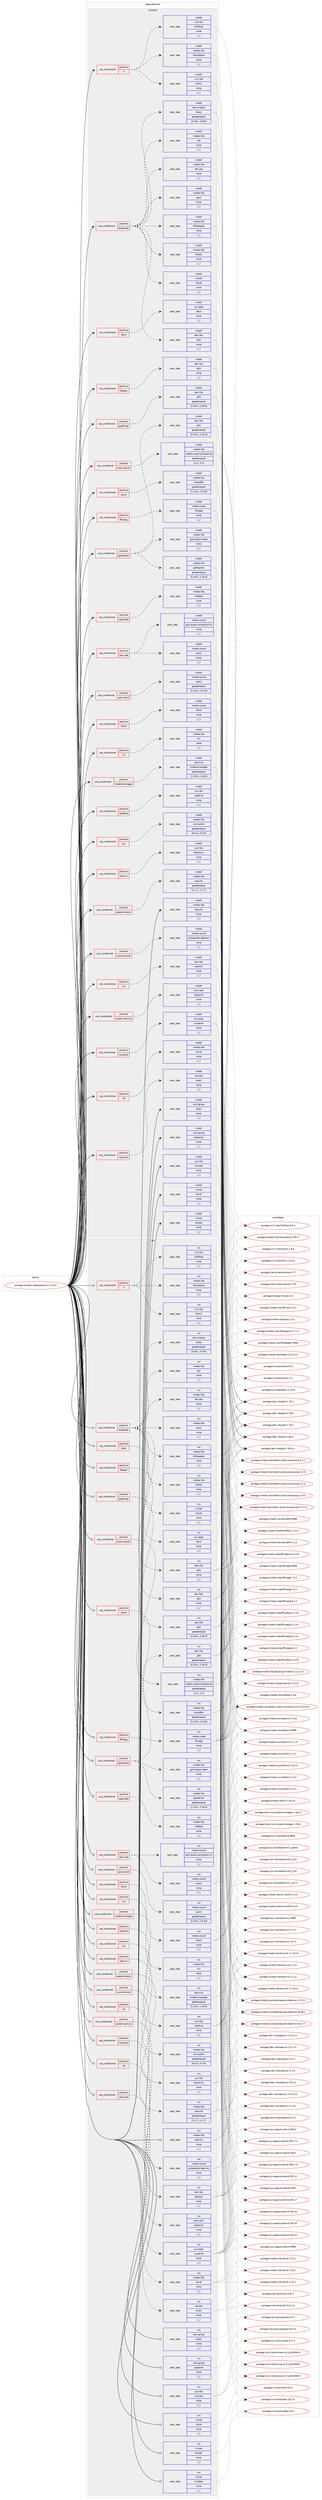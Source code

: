 digraph prolog {

# *************
# Graph options
# *************

newrank=true;
concentrate=true;
compound=true;
graph [rankdir=LR,fontname=Helvetica,fontsize=10,ranksep=1.5];#, ranksep=2.5, nodesep=0.2];
edge  [arrowhead=vee];
node  [fontname=Helvetica,fontsize=10];

# **********
# The ebuild
# **********

subgraph cluster_leftcol {
color=gray;
label=<<i>ebuild</i>>;
id [label="portage://media-video/pipewire-1.2.0-r2", color=red, width=4, href="../media-video/pipewire-1.2.0-r2.svg"];
}

# ****************
# The dependencies
# ****************

subgraph cluster_midcol {
color=gray;
label=<<i>dependencies</i>>;
subgraph cluster_compile {
fillcolor="#eeeeee";
style=filled;
label=<<i>compile</i>>;
subgraph cond219511 {
dependency844044 [label=<<TABLE BORDER="0" CELLBORDER="1" CELLSPACING="0" CELLPADDING="4"><TR><TD ROWSPAN="3" CELLPADDING="10">use_conditional</TD></TR><TR><TD>positive</TD></TR><TR><TD>X</TD></TR></TABLE>>, shape=none, color=red];
subgraph pack618234 {
dependency844045 [label=<<TABLE BORDER="0" CELLBORDER="1" CELLSPACING="0" CELLPADDING="4" WIDTH="220"><TR><TD ROWSPAN="6" CELLPADDING="30">pack_dep</TD></TR><TR><TD WIDTH="110">install</TD></TR><TR><TD>media-libs</TD></TR><TR><TD>libcanberra</TD></TR><TR><TD>none</TD></TR><TR><TD>[,,]</TD></TR></TABLE>>, shape=none, color=blue];
}
dependency844044:e -> dependency844045:w [weight=20,style="dashed",arrowhead="vee"];
subgraph pack618235 {
dependency844046 [label=<<TABLE BORDER="0" CELLBORDER="1" CELLSPACING="0" CELLPADDING="4" WIDTH="220"><TR><TD ROWSPAN="6" CELLPADDING="30">pack_dep</TD></TR><TR><TD WIDTH="110">install</TD></TR><TR><TD>x11-libs</TD></TR><TR><TD>libX11</TD></TR><TR><TD>none</TD></TR><TR><TD>[,,]</TD></TR></TABLE>>, shape=none, color=blue];
}
dependency844044:e -> dependency844046:w [weight=20,style="dashed",arrowhead="vee"];
subgraph pack618236 {
dependency844047 [label=<<TABLE BORDER="0" CELLBORDER="1" CELLSPACING="0" CELLPADDING="4" WIDTH="220"><TR><TD ROWSPAN="6" CELLPADDING="30">pack_dep</TD></TR><TR><TD WIDTH="110">install</TD></TR><TR><TD>x11-libs</TD></TR><TR><TD>libXfixes</TD></TR><TR><TD>none</TD></TR><TR><TD>[,,]</TD></TR></TABLE>>, shape=none, color=blue];
}
dependency844044:e -> dependency844047:w [weight=20,style="dashed",arrowhead="vee"];
}
id:e -> dependency844044:w [weight=20,style="solid",arrowhead="vee"];
subgraph cond219512 {
dependency844048 [label=<<TABLE BORDER="0" CELLBORDER="1" CELLSPACING="0" CELLPADDING="4"><TR><TD ROWSPAN="3" CELLPADDING="10">use_conditional</TD></TR><TR><TD>positive</TD></TR><TR><TD>bluetooth</TD></TR></TABLE>>, shape=none, color=red];
subgraph pack618237 {
dependency844049 [label=<<TABLE BORDER="0" CELLBORDER="1" CELLSPACING="0" CELLPADDING="4" WIDTH="220"><TR><TD ROWSPAN="6" CELLPADDING="30">pack_dep</TD></TR><TR><TD WIDTH="110">install</TD></TR><TR><TD>dev-libs</TD></TR><TR><TD>glib</TD></TR><TR><TD>none</TD></TR><TR><TD>[,,]</TD></TR></TABLE>>, shape=none, color=blue];
}
dependency844048:e -> dependency844049:w [weight=20,style="dashed",arrowhead="vee"];
subgraph pack618238 {
dependency844050 [label=<<TABLE BORDER="0" CELLBORDER="1" CELLSPACING="0" CELLPADDING="4" WIDTH="220"><TR><TD ROWSPAN="6" CELLPADDING="30">pack_dep</TD></TR><TR><TD WIDTH="110">install</TD></TR><TR><TD>media-libs</TD></TR><TR><TD>fdk-aac</TD></TR><TR><TD>none</TD></TR><TR><TD>[,,]</TD></TR></TABLE>>, shape=none, color=blue];
}
dependency844048:e -> dependency844050:w [weight=20,style="dashed",arrowhead="vee"];
subgraph pack618239 {
dependency844051 [label=<<TABLE BORDER="0" CELLBORDER="1" CELLSPACING="0" CELLPADDING="4" WIDTH="220"><TR><TD ROWSPAN="6" CELLPADDING="30">pack_dep</TD></TR><TR><TD WIDTH="110">install</TD></TR><TR><TD>media-libs</TD></TR><TR><TD>libldac</TD></TR><TR><TD>none</TD></TR><TR><TD>[,,]</TD></TR></TABLE>>, shape=none, color=blue];
}
dependency844048:e -> dependency844051:w [weight=20,style="dashed",arrowhead="vee"];
subgraph pack618240 {
dependency844052 [label=<<TABLE BORDER="0" CELLBORDER="1" CELLSPACING="0" CELLPADDING="4" WIDTH="220"><TR><TD ROWSPAN="6" CELLPADDING="30">pack_dep</TD></TR><TR><TD WIDTH="110">install</TD></TR><TR><TD>media-libs</TD></TR><TR><TD>libfreeaptx</TD></TR><TR><TD>none</TD></TR><TR><TD>[,,]</TD></TR></TABLE>>, shape=none, color=blue];
}
dependency844048:e -> dependency844052:w [weight=20,style="dashed",arrowhead="vee"];
subgraph pack618241 {
dependency844053 [label=<<TABLE BORDER="0" CELLBORDER="1" CELLSPACING="0" CELLPADDING="4" WIDTH="220"><TR><TD ROWSPAN="6" CELLPADDING="30">pack_dep</TD></TR><TR><TD WIDTH="110">install</TD></TR><TR><TD>media-libs</TD></TR><TR><TD>opus</TD></TR><TR><TD>none</TD></TR><TR><TD>[,,]</TD></TR></TABLE>>, shape=none, color=blue];
}
dependency844048:e -> dependency844053:w [weight=20,style="dashed",arrowhead="vee"];
subgraph pack618242 {
dependency844054 [label=<<TABLE BORDER="0" CELLBORDER="1" CELLSPACING="0" CELLPADDING="4" WIDTH="220"><TR><TD ROWSPAN="6" CELLPADDING="30">pack_dep</TD></TR><TR><TD WIDTH="110">install</TD></TR><TR><TD>media-libs</TD></TR><TR><TD>sbc</TD></TR><TR><TD>none</TD></TR><TR><TD>[,,]</TD></TR></TABLE>>, shape=none, color=blue];
}
dependency844048:e -> dependency844054:w [weight=20,style="dashed",arrowhead="vee"];
subgraph pack618243 {
dependency844055 [label=<<TABLE BORDER="0" CELLBORDER="1" CELLSPACING="0" CELLPADDING="4" WIDTH="220"><TR><TD ROWSPAN="6" CELLPADDING="30">pack_dep</TD></TR><TR><TD WIDTH="110">install</TD></TR><TR><TD>net-wireless</TD></TR><TR><TD>bluez</TD></TR><TR><TD>greaterequal</TD></TR><TR><TD>[4.101,,,4.101]</TD></TR></TABLE>>, shape=none, color=blue];
}
dependency844048:e -> dependency844055:w [weight=20,style="dashed",arrowhead="vee"];
subgraph pack618244 {
dependency844056 [label=<<TABLE BORDER="0" CELLBORDER="1" CELLSPACING="0" CELLPADDING="4" WIDTH="220"><TR><TD ROWSPAN="6" CELLPADDING="30">pack_dep</TD></TR><TR><TD WIDTH="110">install</TD></TR><TR><TD>virtual</TD></TR><TR><TD>libusb</TD></TR><TR><TD>none</TD></TR><TR><TD>[,,]</TD></TR></TABLE>>, shape=none, color=blue];
}
dependency844048:e -> dependency844056:w [weight=20,style="dashed",arrowhead="vee"];
}
id:e -> dependency844048:w [weight=20,style="solid",arrowhead="vee"];
subgraph cond219513 {
dependency844057 [label=<<TABLE BORDER="0" CELLBORDER="1" CELLSPACING="0" CELLPADDING="4"><TR><TD ROWSPAN="3" CELLPADDING="10">use_conditional</TD></TR><TR><TD>positive</TD></TR><TR><TD>dbus</TD></TR></TABLE>>, shape=none, color=red];
subgraph pack618245 {
dependency844058 [label=<<TABLE BORDER="0" CELLBORDER="1" CELLSPACING="0" CELLPADDING="4" WIDTH="220"><TR><TD ROWSPAN="6" CELLPADDING="30">pack_dep</TD></TR><TR><TD WIDTH="110">install</TD></TR><TR><TD>sys-apps</TD></TR><TR><TD>dbus</TD></TR><TR><TD>none</TD></TR><TR><TD>[,,]</TD></TR></TABLE>>, shape=none, color=blue];
}
dependency844057:e -> dependency844058:w [weight=20,style="dashed",arrowhead="vee"];
}
id:e -> dependency844057:w [weight=20,style="solid",arrowhead="vee"];
subgraph cond219514 {
dependency844059 [label=<<TABLE BORDER="0" CELLBORDER="1" CELLSPACING="0" CELLPADDING="4"><TR><TD ROWSPAN="3" CELLPADDING="10">use_conditional</TD></TR><TR><TD>positive</TD></TR><TR><TD>echo-cancel</TD></TR></TABLE>>, shape=none, color=red];
subgraph pack618246 {
dependency844060 [label=<<TABLE BORDER="0" CELLBORDER="1" CELLSPACING="0" CELLPADDING="4" WIDTH="220"><TR><TD ROWSPAN="6" CELLPADDING="30">pack_dep</TD></TR><TR><TD WIDTH="110">install</TD></TR><TR><TD>media-libs</TD></TR><TR><TD>webrtc-audio-processing</TD></TR><TR><TD>greaterequal</TD></TR><TR><TD>[1.2,,,1.2]</TD></TR></TABLE>>, shape=none, color=blue];
}
dependency844059:e -> dependency844060:w [weight=20,style="dashed",arrowhead="vee"];
}
id:e -> dependency844059:w [weight=20,style="solid",arrowhead="vee"];
subgraph cond219515 {
dependency844061 [label=<<TABLE BORDER="0" CELLBORDER="1" CELLSPACING="0" CELLPADDING="4"><TR><TD ROWSPAN="3" CELLPADDING="10">use_conditional</TD></TR><TR><TD>positive</TD></TR><TR><TD>extra</TD></TR></TABLE>>, shape=none, color=red];
subgraph pack618247 {
dependency844062 [label=<<TABLE BORDER="0" CELLBORDER="1" CELLSPACING="0" CELLPADDING="4" WIDTH="220"><TR><TD ROWSPAN="6" CELLPADDING="30">pack_dep</TD></TR><TR><TD WIDTH="110">install</TD></TR><TR><TD>media-libs</TD></TR><TR><TD>libsndfile</TD></TR><TR><TD>greaterequal</TD></TR><TR><TD>[1.0.20,,,1.0.20]</TD></TR></TABLE>>, shape=none, color=blue];
}
dependency844061:e -> dependency844062:w [weight=20,style="dashed",arrowhead="vee"];
}
id:e -> dependency844061:w [weight=20,style="solid",arrowhead="vee"];
subgraph cond219516 {
dependency844063 [label=<<TABLE BORDER="0" CELLBORDER="1" CELLSPACING="0" CELLPADDING="4"><TR><TD ROWSPAN="3" CELLPADDING="10">use_conditional</TD></TR><TR><TD>positive</TD></TR><TR><TD>ffmpeg</TD></TR></TABLE>>, shape=none, color=red];
subgraph pack618248 {
dependency844064 [label=<<TABLE BORDER="0" CELLBORDER="1" CELLSPACING="0" CELLPADDING="4" WIDTH="220"><TR><TD ROWSPAN="6" CELLPADDING="30">pack_dep</TD></TR><TR><TD WIDTH="110">install</TD></TR><TR><TD>media-video</TD></TR><TR><TD>ffmpeg</TD></TR><TR><TD>none</TD></TR><TR><TD>[,,]</TD></TR></TABLE>>, shape=none, color=blue];
}
dependency844063:e -> dependency844064:w [weight=20,style="dashed",arrowhead="vee"];
}
id:e -> dependency844063:w [weight=20,style="solid",arrowhead="vee"];
subgraph cond219517 {
dependency844065 [label=<<TABLE BORDER="0" CELLBORDER="1" CELLSPACING="0" CELLPADDING="4"><TR><TD ROWSPAN="3" CELLPADDING="10">use_conditional</TD></TR><TR><TD>positive</TD></TR><TR><TD>flatpak</TD></TR></TABLE>>, shape=none, color=red];
subgraph pack618249 {
dependency844066 [label=<<TABLE BORDER="0" CELLBORDER="1" CELLSPACING="0" CELLPADDING="4" WIDTH="220"><TR><TD ROWSPAN="6" CELLPADDING="30">pack_dep</TD></TR><TR><TD WIDTH="110">install</TD></TR><TR><TD>dev-libs</TD></TR><TR><TD>glib</TD></TR><TR><TD>none</TD></TR><TR><TD>[,,]</TD></TR></TABLE>>, shape=none, color=blue];
}
dependency844065:e -> dependency844066:w [weight=20,style="dashed",arrowhead="vee"];
}
id:e -> dependency844065:w [weight=20,style="solid",arrowhead="vee"];
subgraph cond219518 {
dependency844067 [label=<<TABLE BORDER="0" CELLBORDER="1" CELLSPACING="0" CELLPADDING="4"><TR><TD ROWSPAN="3" CELLPADDING="10">use_conditional</TD></TR><TR><TD>positive</TD></TR><TR><TD>gsettings</TD></TR></TABLE>>, shape=none, color=red];
subgraph pack618250 {
dependency844068 [label=<<TABLE BORDER="0" CELLBORDER="1" CELLSPACING="0" CELLPADDING="4" WIDTH="220"><TR><TD ROWSPAN="6" CELLPADDING="30">pack_dep</TD></TR><TR><TD WIDTH="110">install</TD></TR><TR><TD>dev-libs</TD></TR><TR><TD>glib</TD></TR><TR><TD>greaterequal</TD></TR><TR><TD>[2.26.0,,,2.26.0]</TD></TR></TABLE>>, shape=none, color=blue];
}
dependency844067:e -> dependency844068:w [weight=20,style="dashed",arrowhead="vee"];
}
id:e -> dependency844067:w [weight=20,style="solid",arrowhead="vee"];
subgraph cond219519 {
dependency844069 [label=<<TABLE BORDER="0" CELLBORDER="1" CELLSPACING="0" CELLPADDING="4"><TR><TD ROWSPAN="3" CELLPADDING="10">use_conditional</TD></TR><TR><TD>positive</TD></TR><TR><TD>gstreamer</TD></TR></TABLE>>, shape=none, color=red];
subgraph pack618251 {
dependency844070 [label=<<TABLE BORDER="0" CELLBORDER="1" CELLSPACING="0" CELLPADDING="4" WIDTH="220"><TR><TD ROWSPAN="6" CELLPADDING="30">pack_dep</TD></TR><TR><TD WIDTH="110">install</TD></TR><TR><TD>dev-libs</TD></TR><TR><TD>glib</TD></TR><TR><TD>greaterequal</TD></TR><TR><TD>[2.32.0,,,2.32.0]</TD></TR></TABLE>>, shape=none, color=blue];
}
dependency844069:e -> dependency844070:w [weight=20,style="dashed",arrowhead="vee"];
subgraph pack618252 {
dependency844071 [label=<<TABLE BORDER="0" CELLBORDER="1" CELLSPACING="0" CELLPADDING="4" WIDTH="220"><TR><TD ROWSPAN="6" CELLPADDING="30">pack_dep</TD></TR><TR><TD WIDTH="110">install</TD></TR><TR><TD>media-libs</TD></TR><TR><TD>gstreamer</TD></TR><TR><TD>greaterequal</TD></TR><TR><TD>[1.10.0,,,1.10.0]</TD></TR></TABLE>>, shape=none, color=blue];
}
dependency844069:e -> dependency844071:w [weight=20,style="dashed",arrowhead="vee"];
subgraph pack618253 {
dependency844072 [label=<<TABLE BORDER="0" CELLBORDER="1" CELLSPACING="0" CELLPADDING="4" WIDTH="220"><TR><TD ROWSPAN="6" CELLPADDING="30">pack_dep</TD></TR><TR><TD WIDTH="110">install</TD></TR><TR><TD>media-libs</TD></TR><TR><TD>gst-plugins-base</TD></TR><TR><TD>none</TD></TR><TR><TD>[,,]</TD></TR></TABLE>>, shape=none, color=blue];
}
dependency844069:e -> dependency844072:w [weight=20,style="dashed",arrowhead="vee"];
}
id:e -> dependency844069:w [weight=20,style="solid",arrowhead="vee"];
subgraph cond219520 {
dependency844073 [label=<<TABLE BORDER="0" CELLBORDER="1" CELLSPACING="0" CELLPADDING="4"><TR><TD ROWSPAN="3" CELLPADDING="10">use_conditional</TD></TR><TR><TD>positive</TD></TR><TR><TD>ieee1394</TD></TR></TABLE>>, shape=none, color=red];
subgraph pack618254 {
dependency844074 [label=<<TABLE BORDER="0" CELLBORDER="1" CELLSPACING="0" CELLPADDING="4" WIDTH="220"><TR><TD ROWSPAN="6" CELLPADDING="30">pack_dep</TD></TR><TR><TD WIDTH="110">install</TD></TR><TR><TD>media-libs</TD></TR><TR><TD>libffado</TD></TR><TR><TD>none</TD></TR><TR><TD>[,,]</TD></TR></TABLE>>, shape=none, color=blue];
}
dependency844073:e -> dependency844074:w [weight=20,style="dashed",arrowhead="vee"];
}
id:e -> dependency844073:w [weight=20,style="solid",arrowhead="vee"];
subgraph cond219521 {
dependency844075 [label=<<TABLE BORDER="0" CELLBORDER="1" CELLSPACING="0" CELLPADDING="4"><TR><TD ROWSPAN="3" CELLPADDING="10">use_conditional</TD></TR><TR><TD>positive</TD></TR><TR><TD>jack-client</TD></TR></TABLE>>, shape=none, color=red];
subgraph pack618255 {
dependency844076 [label=<<TABLE BORDER="0" CELLBORDER="1" CELLSPACING="0" CELLPADDING="4" WIDTH="220"><TR><TD ROWSPAN="6" CELLPADDING="30">pack_dep</TD></TR><TR><TD WIDTH="110">install</TD></TR><TR><TD>media-sound</TD></TR><TR><TD>jack2</TD></TR><TR><TD>greaterequal</TD></TR><TR><TD>[1.9.10,,,1.9.10]</TD></TR></TABLE>>, shape=none, color=blue];
}
dependency844075:e -> dependency844076:w [weight=20,style="dashed",arrowhead="vee"];
}
id:e -> dependency844075:w [weight=20,style="solid",arrowhead="vee"];
subgraph cond219522 {
dependency844077 [label=<<TABLE BORDER="0" CELLBORDER="1" CELLSPACING="0" CELLPADDING="4"><TR><TD ROWSPAN="3" CELLPADDING="10">use_conditional</TD></TR><TR><TD>positive</TD></TR><TR><TD>jack-sdk</TD></TR></TABLE>>, shape=none, color=red];
subgraph pack618256 {
dependency844078 [label=<<TABLE BORDER="0" CELLBORDER="1" CELLSPACING="0" CELLPADDING="4" WIDTH="220"><TR><TD ROWSPAN="6" CELLPADDING="30">pack_dep</TD></TR><TR><TD WIDTH="110">install</TD></TR><TR><TD>media-sound</TD></TR><TR><TD>jack-audio-connection-kit</TD></TR><TR><TD>none</TD></TR><TR><TD>[,,]</TD></TR></TABLE>>, shape=none, color=blue];
}
dependency844077:e -> dependency844078:w [weight=20,style="dashed",arrowhead="vee"];
subgraph pack618257 {
dependency844079 [label=<<TABLE BORDER="0" CELLBORDER="1" CELLSPACING="0" CELLPADDING="4" WIDTH="220"><TR><TD ROWSPAN="6" CELLPADDING="30">pack_dep</TD></TR><TR><TD WIDTH="110">install</TD></TR><TR><TD>media-sound</TD></TR><TR><TD>jack2</TD></TR><TR><TD>none</TD></TR><TR><TD>[,,]</TD></TR></TABLE>>, shape=none, color=blue];
}
dependency844077:e -> dependency844079:w [weight=20,style="dashed",arrowhead="vee"];
}
id:e -> dependency844077:w [weight=20,style="solid",arrowhead="vee"];
subgraph cond219523 {
dependency844080 [label=<<TABLE BORDER="0" CELLBORDER="1" CELLSPACING="0" CELLPADDING="4"><TR><TD ROWSPAN="3" CELLPADDING="10">use_conditional</TD></TR><TR><TD>positive</TD></TR><TR><TD>liblc3</TD></TR></TABLE>>, shape=none, color=red];
subgraph pack618258 {
dependency844081 [label=<<TABLE BORDER="0" CELLBORDER="1" CELLSPACING="0" CELLPADDING="4" WIDTH="220"><TR><TD ROWSPAN="6" CELLPADDING="30">pack_dep</TD></TR><TR><TD WIDTH="110">install</TD></TR><TR><TD>media-sound</TD></TR><TR><TD>liblc3</TD></TR><TR><TD>none</TD></TR><TR><TD>[,,]</TD></TR></TABLE>>, shape=none, color=blue];
}
dependency844080:e -> dependency844081:w [weight=20,style="dashed",arrowhead="vee"];
}
id:e -> dependency844080:w [weight=20,style="solid",arrowhead="vee"];
subgraph cond219524 {
dependency844082 [label=<<TABLE BORDER="0" CELLBORDER="1" CELLSPACING="0" CELLPADDING="4"><TR><TD ROWSPAN="3" CELLPADDING="10">use_conditional</TD></TR><TR><TD>positive</TD></TR><TR><TD>lv2</TD></TR></TABLE>>, shape=none, color=red];
subgraph pack618259 {
dependency844083 [label=<<TABLE BORDER="0" CELLBORDER="1" CELLSPACING="0" CELLPADDING="4" WIDTH="220"><TR><TD ROWSPAN="6" CELLPADDING="30">pack_dep</TD></TR><TR><TD WIDTH="110">install</TD></TR><TR><TD>media-libs</TD></TR><TR><TD>lilv</TD></TR><TR><TD>none</TD></TR><TR><TD>[,,]</TD></TR></TABLE>>, shape=none, color=blue];
}
dependency844082:e -> dependency844083:w [weight=20,style="dashed",arrowhead="vee"];
}
id:e -> dependency844082:w [weight=20,style="solid",arrowhead="vee"];
subgraph cond219525 {
dependency844084 [label=<<TABLE BORDER="0" CELLBORDER="1" CELLSPACING="0" CELLPADDING="4"><TR><TD ROWSPAN="3" CELLPADDING="10">use_conditional</TD></TR><TR><TD>positive</TD></TR><TR><TD>modemmanager</TD></TR></TABLE>>, shape=none, color=red];
subgraph pack618260 {
dependency844085 [label=<<TABLE BORDER="0" CELLBORDER="1" CELLSPACING="0" CELLPADDING="4" WIDTH="220"><TR><TD ROWSPAN="6" CELLPADDING="30">pack_dep</TD></TR><TR><TD WIDTH="110">install</TD></TR><TR><TD>net-misc</TD></TR><TR><TD>modemmanager</TD></TR><TR><TD>greaterequal</TD></TR><TR><TD>[1.10.0,,,1.10.0]</TD></TR></TABLE>>, shape=none, color=blue];
}
dependency844084:e -> dependency844085:w [weight=20,style="dashed",arrowhead="vee"];
}
id:e -> dependency844084:w [weight=20,style="solid",arrowhead="vee"];
subgraph cond219526 {
dependency844086 [label=<<TABLE BORDER="0" CELLBORDER="1" CELLSPACING="0" CELLPADDING="4"><TR><TD ROWSPAN="3" CELLPADDING="10">use_conditional</TD></TR><TR><TD>positive</TD></TR><TR><TD>pipewire-alsa</TD></TR></TABLE>>, shape=none, color=red];
subgraph pack618261 {
dependency844087 [label=<<TABLE BORDER="0" CELLBORDER="1" CELLSPACING="0" CELLPADDING="4" WIDTH="220"><TR><TD ROWSPAN="6" CELLPADDING="30">pack_dep</TD></TR><TR><TD WIDTH="110">install</TD></TR><TR><TD>media-libs</TD></TR><TR><TD>alsa-lib</TD></TR><TR><TD>greaterequal</TD></TR><TR><TD>[1.1.7,,,1.1.7]</TD></TR></TABLE>>, shape=none, color=blue];
}
dependency844086:e -> dependency844087:w [weight=20,style="dashed",arrowhead="vee"];
}
id:e -> dependency844086:w [weight=20,style="solid",arrowhead="vee"];
subgraph cond219527 {
dependency844088 [label=<<TABLE BORDER="0" CELLBORDER="1" CELLSPACING="0" CELLPADDING="4"><TR><TD ROWSPAN="3" CELLPADDING="10">use_conditional</TD></TR><TR><TD>positive</TD></TR><TR><TD>readline</TD></TR></TABLE>>, shape=none, color=red];
subgraph pack618262 {
dependency844089 [label=<<TABLE BORDER="0" CELLBORDER="1" CELLSPACING="0" CELLPADDING="4" WIDTH="220"><TR><TD ROWSPAN="6" CELLPADDING="30">pack_dep</TD></TR><TR><TD WIDTH="110">install</TD></TR><TR><TD>sys-libs</TD></TR><TR><TD>readline</TD></TR><TR><TD>none</TD></TR><TR><TD>[,,]</TD></TR></TABLE>>, shape=none, color=blue];
}
dependency844088:e -> dependency844089:w [weight=20,style="dashed",arrowhead="vee"];
}
id:e -> dependency844088:w [weight=20,style="solid",arrowhead="vee"];
subgraph cond219528 {
dependency844090 [label=<<TABLE BORDER="0" CELLBORDER="1" CELLSPACING="0" CELLPADDING="4"><TR><TD ROWSPAN="3" CELLPADDING="10">use_conditional</TD></TR><TR><TD>positive</TD></TR><TR><TD>roc</TD></TR></TABLE>>, shape=none, color=red];
subgraph pack618263 {
dependency844091 [label=<<TABLE BORDER="0" CELLBORDER="1" CELLSPACING="0" CELLPADDING="4" WIDTH="220"><TR><TD ROWSPAN="6" CELLPADDING="30">pack_dep</TD></TR><TR><TD WIDTH="110">install</TD></TR><TR><TD>media-libs</TD></TR><TR><TD>roc-toolkit</TD></TR><TR><TD>greaterequal</TD></TR><TR><TD>[0.3.0,,,0.3.0]</TD></TR></TABLE>>, shape=none, color=blue];
}
dependency844090:e -> dependency844091:w [weight=20,style="dashed",arrowhead="vee"];
}
id:e -> dependency844090:w [weight=20,style="solid",arrowhead="vee"];
subgraph cond219529 {
dependency844092 [label=<<TABLE BORDER="0" CELLBORDER="1" CELLSPACING="0" CELLPADDING="4"><TR><TD ROWSPAN="3" CELLPADDING="10">use_conditional</TD></TR><TR><TD>positive</TD></TR><TR><TD>selinux</TD></TR></TABLE>>, shape=none, color=red];
subgraph pack618264 {
dependency844093 [label=<<TABLE BORDER="0" CELLBORDER="1" CELLSPACING="0" CELLPADDING="4" WIDTH="220"><TR><TD ROWSPAN="6" CELLPADDING="30">pack_dep</TD></TR><TR><TD WIDTH="110">install</TD></TR><TR><TD>sys-libs</TD></TR><TR><TD>libselinux</TD></TR><TR><TD>none</TD></TR><TR><TD>[,,]</TD></TR></TABLE>>, shape=none, color=blue];
}
dependency844092:e -> dependency844093:w [weight=20,style="dashed",arrowhead="vee"];
}
id:e -> dependency844092:w [weight=20,style="solid",arrowhead="vee"];
subgraph cond219530 {
dependency844094 [label=<<TABLE BORDER="0" CELLBORDER="1" CELLSPACING="0" CELLPADDING="4"><TR><TD ROWSPAN="3" CELLPADDING="10">use_conditional</TD></TR><TR><TD>positive</TD></TR><TR><TD>sound-server</TD></TR></TABLE>>, shape=none, color=red];
subgraph pack618265 {
dependency844095 [label=<<TABLE BORDER="0" CELLBORDER="1" CELLSPACING="0" CELLPADDING="4" WIDTH="220"><TR><TD ROWSPAN="6" CELLPADDING="30">pack_dep</TD></TR><TR><TD WIDTH="110">install</TD></TR><TR><TD>media-sound</TD></TR><TR><TD>pulseaudio-daemon</TD></TR><TR><TD>none</TD></TR><TR><TD>[,,]</TD></TR></TABLE>>, shape=none, color=blue];
}
dependency844094:e -> dependency844095:w [weight=20,style="dashed",arrowhead="vee"];
}
id:e -> dependency844094:w [weight=20,style="solid",arrowhead="vee"];
subgraph cond219531 {
dependency844096 [label=<<TABLE BORDER="0" CELLBORDER="1" CELLSPACING="0" CELLPADDING="4"><TR><TD ROWSPAN="3" CELLPADDING="10">use_conditional</TD></TR><TR><TD>positive</TD></TR><TR><TD>ssl</TD></TR></TABLE>>, shape=none, color=red];
subgraph pack618266 {
dependency844097 [label=<<TABLE BORDER="0" CELLBORDER="1" CELLSPACING="0" CELLPADDING="4" WIDTH="220"><TR><TD ROWSPAN="6" CELLPADDING="30">pack_dep</TD></TR><TR><TD WIDTH="110">install</TD></TR><TR><TD>dev-libs</TD></TR><TR><TD>openssl</TD></TR><TR><TD>none</TD></TR><TR><TD>[,,]</TD></TR></TABLE>>, shape=none, color=blue];
}
dependency844096:e -> dependency844097:w [weight=20,style="dashed",arrowhead="vee"];
}
id:e -> dependency844096:w [weight=20,style="solid",arrowhead="vee"];
subgraph cond219532 {
dependency844098 [label=<<TABLE BORDER="0" CELLBORDER="1" CELLSPACING="0" CELLPADDING="4"><TR><TD ROWSPAN="3" CELLPADDING="10">use_conditional</TD></TR><TR><TD>positive</TD></TR><TR><TD>system-service</TD></TR></TABLE>>, shape=none, color=red];
subgraph pack618267 {
dependency844099 [label=<<TABLE BORDER="0" CELLBORDER="1" CELLSPACING="0" CELLPADDING="4" WIDTH="220"><TR><TD ROWSPAN="6" CELLPADDING="30">pack_dep</TD></TR><TR><TD WIDTH="110">install</TD></TR><TR><TD>acct-user</TD></TR><TR><TD>pipewire</TD></TR><TR><TD>none</TD></TR><TR><TD>[,,]</TD></TR></TABLE>>, shape=none, color=blue];
}
dependency844098:e -> dependency844099:w [weight=20,style="dashed",arrowhead="vee"];
}
id:e -> dependency844098:w [weight=20,style="solid",arrowhead="vee"];
subgraph cond219533 {
dependency844100 [label=<<TABLE BORDER="0" CELLBORDER="1" CELLSPACING="0" CELLPADDING="4"><TR><TD ROWSPAN="3" CELLPADDING="10">use_conditional</TD></TR><TR><TD>positive</TD></TR><TR><TD>systemd</TD></TR></TABLE>>, shape=none, color=red];
subgraph pack618268 {
dependency844101 [label=<<TABLE BORDER="0" CELLBORDER="1" CELLSPACING="0" CELLPADDING="4" WIDTH="220"><TR><TD ROWSPAN="6" CELLPADDING="30">pack_dep</TD></TR><TR><TD WIDTH="110">install</TD></TR><TR><TD>sys-apps</TD></TR><TR><TD>systemd</TD></TR><TR><TD>none</TD></TR><TR><TD>[,,]</TD></TR></TABLE>>, shape=none, color=blue];
}
dependency844100:e -> dependency844101:w [weight=20,style="dashed",arrowhead="vee"];
}
id:e -> dependency844100:w [weight=20,style="solid",arrowhead="vee"];
subgraph cond219534 {
dependency844102 [label=<<TABLE BORDER="0" CELLBORDER="1" CELLSPACING="0" CELLPADDING="4"><TR><TD ROWSPAN="3" CELLPADDING="10">use_conditional</TD></TR><TR><TD>positive</TD></TR><TR><TD>v4l</TD></TR></TABLE>>, shape=none, color=red];
subgraph pack618269 {
dependency844103 [label=<<TABLE BORDER="0" CELLBORDER="1" CELLSPACING="0" CELLPADDING="4" WIDTH="220"><TR><TD ROWSPAN="6" CELLPADDING="30">pack_dep</TD></TR><TR><TD WIDTH="110">install</TD></TR><TR><TD>media-libs</TD></TR><TR><TD>libv4l</TD></TR><TR><TD>none</TD></TR><TR><TD>[,,]</TD></TR></TABLE>>, shape=none, color=blue];
}
dependency844102:e -> dependency844103:w [weight=20,style="dashed",arrowhead="vee"];
}
id:e -> dependency844102:w [weight=20,style="solid",arrowhead="vee"];
subgraph cond219535 {
dependency844104 [label=<<TABLE BORDER="0" CELLBORDER="1" CELLSPACING="0" CELLPADDING="4"><TR><TD ROWSPAN="3" CELLPADDING="10">use_conditional</TD></TR><TR><TD>positive</TD></TR><TR><TD>zeroconf</TD></TR></TABLE>>, shape=none, color=red];
subgraph pack618270 {
dependency844105 [label=<<TABLE BORDER="0" CELLBORDER="1" CELLSPACING="0" CELLPADDING="4" WIDTH="220"><TR><TD ROWSPAN="6" CELLPADDING="30">pack_dep</TD></TR><TR><TD WIDTH="110">install</TD></TR><TR><TD>net-dns</TD></TR><TR><TD>avahi</TD></TR><TR><TD>none</TD></TR><TR><TD>[,,]</TD></TR></TABLE>>, shape=none, color=blue];
}
dependency844104:e -> dependency844105:w [weight=20,style="dashed",arrowhead="vee"];
}
id:e -> dependency844104:w [weight=20,style="solid",arrowhead="vee"];
subgraph pack618271 {
dependency844106 [label=<<TABLE BORDER="0" CELLBORDER="1" CELLSPACING="0" CELLPADDING="4" WIDTH="220"><TR><TD ROWSPAN="6" CELLPADDING="30">pack_dep</TD></TR><TR><TD WIDTH="110">install</TD></TR><TR><TD>acct-group</TD></TR><TR><TD>audio</TD></TR><TR><TD>none</TD></TR><TR><TD>[,,]</TD></TR></TABLE>>, shape=none, color=blue];
}
id:e -> dependency844106:w [weight=20,style="solid",arrowhead="vee"];
subgraph pack618272 {
dependency844107 [label=<<TABLE BORDER="0" CELLBORDER="1" CELLSPACING="0" CELLPADDING="4" WIDTH="220"><TR><TD ROWSPAN="6" CELLPADDING="30">pack_dep</TD></TR><TR><TD WIDTH="110">install</TD></TR><TR><TD>acct-group</TD></TR><TR><TD>pipewire</TD></TR><TR><TD>none</TD></TR><TR><TD>[,,]</TD></TR></TABLE>>, shape=none, color=blue];
}
id:e -> dependency844107:w [weight=20,style="solid",arrowhead="vee"];
subgraph pack618273 {
dependency844108 [label=<<TABLE BORDER="0" CELLBORDER="1" CELLSPACING="0" CELLPADDING="4" WIDTH="220"><TR><TD ROWSPAN="6" CELLPADDING="30">pack_dep</TD></TR><TR><TD WIDTH="110">install</TD></TR><TR><TD>media-libs</TD></TR><TR><TD>alsa-lib</TD></TR><TR><TD>none</TD></TR><TR><TD>[,,]</TD></TR></TABLE>>, shape=none, color=blue];
}
id:e -> dependency844108:w [weight=20,style="solid",arrowhead="vee"];
subgraph pack618274 {
dependency844109 [label=<<TABLE BORDER="0" CELLBORDER="1" CELLSPACING="0" CELLPADDING="4" WIDTH="220"><TR><TD ROWSPAN="6" CELLPADDING="30">pack_dep</TD></TR><TR><TD WIDTH="110">install</TD></TR><TR><TD>sys-libs</TD></TR><TR><TD>ncurses</TD></TR><TR><TD>none</TD></TR><TR><TD>[,,]</TD></TR></TABLE>>, shape=none, color=blue];
}
id:e -> dependency844109:w [weight=20,style="solid",arrowhead="vee"];
subgraph pack618275 {
dependency844110 [label=<<TABLE BORDER="0" CELLBORDER="1" CELLSPACING="0" CELLPADDING="4" WIDTH="220"><TR><TD ROWSPAN="6" CELLPADDING="30">pack_dep</TD></TR><TR><TD WIDTH="110">install</TD></TR><TR><TD>virtual</TD></TR><TR><TD>libintl</TD></TR><TR><TD>none</TD></TR><TR><TD>[,,]</TD></TR></TABLE>>, shape=none, color=blue];
}
id:e -> dependency844110:w [weight=20,style="solid",arrowhead="vee"];
subgraph pack618276 {
dependency844111 [label=<<TABLE BORDER="0" CELLBORDER="1" CELLSPACING="0" CELLPADDING="4" WIDTH="220"><TR><TD ROWSPAN="6" CELLPADDING="30">pack_dep</TD></TR><TR><TD WIDTH="110">install</TD></TR><TR><TD>virtual</TD></TR><TR><TD>libudev</TD></TR><TR><TD>none</TD></TR><TR><TD>[,,]</TD></TR></TABLE>>, shape=none, color=blue];
}
id:e -> dependency844111:w [weight=20,style="solid",arrowhead="vee"];
}
subgraph cluster_compileandrun {
fillcolor="#eeeeee";
style=filled;
label=<<i>compile and run</i>>;
}
subgraph cluster_run {
fillcolor="#eeeeee";
style=filled;
label=<<i>run</i>>;
subgraph cond219536 {
dependency844112 [label=<<TABLE BORDER="0" CELLBORDER="1" CELLSPACING="0" CELLPADDING="4"><TR><TD ROWSPAN="3" CELLPADDING="10">use_conditional</TD></TR><TR><TD>positive</TD></TR><TR><TD>X</TD></TR></TABLE>>, shape=none, color=red];
subgraph pack618277 {
dependency844113 [label=<<TABLE BORDER="0" CELLBORDER="1" CELLSPACING="0" CELLPADDING="4" WIDTH="220"><TR><TD ROWSPAN="6" CELLPADDING="30">pack_dep</TD></TR><TR><TD WIDTH="110">run</TD></TR><TR><TD>media-libs</TD></TR><TR><TD>libcanberra</TD></TR><TR><TD>none</TD></TR><TR><TD>[,,]</TD></TR></TABLE>>, shape=none, color=blue];
}
dependency844112:e -> dependency844113:w [weight=20,style="dashed",arrowhead="vee"];
subgraph pack618278 {
dependency844114 [label=<<TABLE BORDER="0" CELLBORDER="1" CELLSPACING="0" CELLPADDING="4" WIDTH="220"><TR><TD ROWSPAN="6" CELLPADDING="30">pack_dep</TD></TR><TR><TD WIDTH="110">run</TD></TR><TR><TD>x11-libs</TD></TR><TR><TD>libX11</TD></TR><TR><TD>none</TD></TR><TR><TD>[,,]</TD></TR></TABLE>>, shape=none, color=blue];
}
dependency844112:e -> dependency844114:w [weight=20,style="dashed",arrowhead="vee"];
subgraph pack618279 {
dependency844115 [label=<<TABLE BORDER="0" CELLBORDER="1" CELLSPACING="0" CELLPADDING="4" WIDTH="220"><TR><TD ROWSPAN="6" CELLPADDING="30">pack_dep</TD></TR><TR><TD WIDTH="110">run</TD></TR><TR><TD>x11-libs</TD></TR><TR><TD>libXfixes</TD></TR><TR><TD>none</TD></TR><TR><TD>[,,]</TD></TR></TABLE>>, shape=none, color=blue];
}
dependency844112:e -> dependency844115:w [weight=20,style="dashed",arrowhead="vee"];
}
id:e -> dependency844112:w [weight=20,style="solid",arrowhead="odot"];
subgraph cond219537 {
dependency844116 [label=<<TABLE BORDER="0" CELLBORDER="1" CELLSPACING="0" CELLPADDING="4"><TR><TD ROWSPAN="3" CELLPADDING="10">use_conditional</TD></TR><TR><TD>positive</TD></TR><TR><TD>bluetooth</TD></TR></TABLE>>, shape=none, color=red];
subgraph pack618280 {
dependency844117 [label=<<TABLE BORDER="0" CELLBORDER="1" CELLSPACING="0" CELLPADDING="4" WIDTH="220"><TR><TD ROWSPAN="6" CELLPADDING="30">pack_dep</TD></TR><TR><TD WIDTH="110">run</TD></TR><TR><TD>dev-libs</TD></TR><TR><TD>glib</TD></TR><TR><TD>none</TD></TR><TR><TD>[,,]</TD></TR></TABLE>>, shape=none, color=blue];
}
dependency844116:e -> dependency844117:w [weight=20,style="dashed",arrowhead="vee"];
subgraph pack618281 {
dependency844118 [label=<<TABLE BORDER="0" CELLBORDER="1" CELLSPACING="0" CELLPADDING="4" WIDTH="220"><TR><TD ROWSPAN="6" CELLPADDING="30">pack_dep</TD></TR><TR><TD WIDTH="110">run</TD></TR><TR><TD>media-libs</TD></TR><TR><TD>fdk-aac</TD></TR><TR><TD>none</TD></TR><TR><TD>[,,]</TD></TR></TABLE>>, shape=none, color=blue];
}
dependency844116:e -> dependency844118:w [weight=20,style="dashed",arrowhead="vee"];
subgraph pack618282 {
dependency844119 [label=<<TABLE BORDER="0" CELLBORDER="1" CELLSPACING="0" CELLPADDING="4" WIDTH="220"><TR><TD ROWSPAN="6" CELLPADDING="30">pack_dep</TD></TR><TR><TD WIDTH="110">run</TD></TR><TR><TD>media-libs</TD></TR><TR><TD>libldac</TD></TR><TR><TD>none</TD></TR><TR><TD>[,,]</TD></TR></TABLE>>, shape=none, color=blue];
}
dependency844116:e -> dependency844119:w [weight=20,style="dashed",arrowhead="vee"];
subgraph pack618283 {
dependency844120 [label=<<TABLE BORDER="0" CELLBORDER="1" CELLSPACING="0" CELLPADDING="4" WIDTH="220"><TR><TD ROWSPAN="6" CELLPADDING="30">pack_dep</TD></TR><TR><TD WIDTH="110">run</TD></TR><TR><TD>media-libs</TD></TR><TR><TD>libfreeaptx</TD></TR><TR><TD>none</TD></TR><TR><TD>[,,]</TD></TR></TABLE>>, shape=none, color=blue];
}
dependency844116:e -> dependency844120:w [weight=20,style="dashed",arrowhead="vee"];
subgraph pack618284 {
dependency844121 [label=<<TABLE BORDER="0" CELLBORDER="1" CELLSPACING="0" CELLPADDING="4" WIDTH="220"><TR><TD ROWSPAN="6" CELLPADDING="30">pack_dep</TD></TR><TR><TD WIDTH="110">run</TD></TR><TR><TD>media-libs</TD></TR><TR><TD>opus</TD></TR><TR><TD>none</TD></TR><TR><TD>[,,]</TD></TR></TABLE>>, shape=none, color=blue];
}
dependency844116:e -> dependency844121:w [weight=20,style="dashed",arrowhead="vee"];
subgraph pack618285 {
dependency844122 [label=<<TABLE BORDER="0" CELLBORDER="1" CELLSPACING="0" CELLPADDING="4" WIDTH="220"><TR><TD ROWSPAN="6" CELLPADDING="30">pack_dep</TD></TR><TR><TD WIDTH="110">run</TD></TR><TR><TD>media-libs</TD></TR><TR><TD>sbc</TD></TR><TR><TD>none</TD></TR><TR><TD>[,,]</TD></TR></TABLE>>, shape=none, color=blue];
}
dependency844116:e -> dependency844122:w [weight=20,style="dashed",arrowhead="vee"];
subgraph pack618286 {
dependency844123 [label=<<TABLE BORDER="0" CELLBORDER="1" CELLSPACING="0" CELLPADDING="4" WIDTH="220"><TR><TD ROWSPAN="6" CELLPADDING="30">pack_dep</TD></TR><TR><TD WIDTH="110">run</TD></TR><TR><TD>net-wireless</TD></TR><TR><TD>bluez</TD></TR><TR><TD>greaterequal</TD></TR><TR><TD>[4.101,,,4.101]</TD></TR></TABLE>>, shape=none, color=blue];
}
dependency844116:e -> dependency844123:w [weight=20,style="dashed",arrowhead="vee"];
subgraph pack618287 {
dependency844124 [label=<<TABLE BORDER="0" CELLBORDER="1" CELLSPACING="0" CELLPADDING="4" WIDTH="220"><TR><TD ROWSPAN="6" CELLPADDING="30">pack_dep</TD></TR><TR><TD WIDTH="110">run</TD></TR><TR><TD>virtual</TD></TR><TR><TD>libusb</TD></TR><TR><TD>none</TD></TR><TR><TD>[,,]</TD></TR></TABLE>>, shape=none, color=blue];
}
dependency844116:e -> dependency844124:w [weight=20,style="dashed",arrowhead="vee"];
}
id:e -> dependency844116:w [weight=20,style="solid",arrowhead="odot"];
subgraph cond219538 {
dependency844125 [label=<<TABLE BORDER="0" CELLBORDER="1" CELLSPACING="0" CELLPADDING="4"><TR><TD ROWSPAN="3" CELLPADDING="10">use_conditional</TD></TR><TR><TD>positive</TD></TR><TR><TD>dbus</TD></TR></TABLE>>, shape=none, color=red];
subgraph pack618288 {
dependency844126 [label=<<TABLE BORDER="0" CELLBORDER="1" CELLSPACING="0" CELLPADDING="4" WIDTH="220"><TR><TD ROWSPAN="6" CELLPADDING="30">pack_dep</TD></TR><TR><TD WIDTH="110">run</TD></TR><TR><TD>sys-apps</TD></TR><TR><TD>dbus</TD></TR><TR><TD>none</TD></TR><TR><TD>[,,]</TD></TR></TABLE>>, shape=none, color=blue];
}
dependency844125:e -> dependency844126:w [weight=20,style="dashed",arrowhead="vee"];
}
id:e -> dependency844125:w [weight=20,style="solid",arrowhead="odot"];
subgraph cond219539 {
dependency844127 [label=<<TABLE BORDER="0" CELLBORDER="1" CELLSPACING="0" CELLPADDING="4"><TR><TD ROWSPAN="3" CELLPADDING="10">use_conditional</TD></TR><TR><TD>positive</TD></TR><TR><TD>echo-cancel</TD></TR></TABLE>>, shape=none, color=red];
subgraph pack618289 {
dependency844128 [label=<<TABLE BORDER="0" CELLBORDER="1" CELLSPACING="0" CELLPADDING="4" WIDTH="220"><TR><TD ROWSPAN="6" CELLPADDING="30">pack_dep</TD></TR><TR><TD WIDTH="110">run</TD></TR><TR><TD>media-libs</TD></TR><TR><TD>webrtc-audio-processing</TD></TR><TR><TD>greaterequal</TD></TR><TR><TD>[1.2,,,1.2]</TD></TR></TABLE>>, shape=none, color=blue];
}
dependency844127:e -> dependency844128:w [weight=20,style="dashed",arrowhead="vee"];
}
id:e -> dependency844127:w [weight=20,style="solid",arrowhead="odot"];
subgraph cond219540 {
dependency844129 [label=<<TABLE BORDER="0" CELLBORDER="1" CELLSPACING="0" CELLPADDING="4"><TR><TD ROWSPAN="3" CELLPADDING="10">use_conditional</TD></TR><TR><TD>positive</TD></TR><TR><TD>extra</TD></TR></TABLE>>, shape=none, color=red];
subgraph pack618290 {
dependency844130 [label=<<TABLE BORDER="0" CELLBORDER="1" CELLSPACING="0" CELLPADDING="4" WIDTH="220"><TR><TD ROWSPAN="6" CELLPADDING="30">pack_dep</TD></TR><TR><TD WIDTH="110">run</TD></TR><TR><TD>media-libs</TD></TR><TR><TD>libsndfile</TD></TR><TR><TD>greaterequal</TD></TR><TR><TD>[1.0.20,,,1.0.20]</TD></TR></TABLE>>, shape=none, color=blue];
}
dependency844129:e -> dependency844130:w [weight=20,style="dashed",arrowhead="vee"];
}
id:e -> dependency844129:w [weight=20,style="solid",arrowhead="odot"];
subgraph cond219541 {
dependency844131 [label=<<TABLE BORDER="0" CELLBORDER="1" CELLSPACING="0" CELLPADDING="4"><TR><TD ROWSPAN="3" CELLPADDING="10">use_conditional</TD></TR><TR><TD>positive</TD></TR><TR><TD>ffmpeg</TD></TR></TABLE>>, shape=none, color=red];
subgraph pack618291 {
dependency844132 [label=<<TABLE BORDER="0" CELLBORDER="1" CELLSPACING="0" CELLPADDING="4" WIDTH="220"><TR><TD ROWSPAN="6" CELLPADDING="30">pack_dep</TD></TR><TR><TD WIDTH="110">run</TD></TR><TR><TD>media-video</TD></TR><TR><TD>ffmpeg</TD></TR><TR><TD>none</TD></TR><TR><TD>[,,]</TD></TR></TABLE>>, shape=none, color=blue];
}
dependency844131:e -> dependency844132:w [weight=20,style="dashed",arrowhead="vee"];
}
id:e -> dependency844131:w [weight=20,style="solid",arrowhead="odot"];
subgraph cond219542 {
dependency844133 [label=<<TABLE BORDER="0" CELLBORDER="1" CELLSPACING="0" CELLPADDING="4"><TR><TD ROWSPAN="3" CELLPADDING="10">use_conditional</TD></TR><TR><TD>positive</TD></TR><TR><TD>flatpak</TD></TR></TABLE>>, shape=none, color=red];
subgraph pack618292 {
dependency844134 [label=<<TABLE BORDER="0" CELLBORDER="1" CELLSPACING="0" CELLPADDING="4" WIDTH="220"><TR><TD ROWSPAN="6" CELLPADDING="30">pack_dep</TD></TR><TR><TD WIDTH="110">run</TD></TR><TR><TD>dev-libs</TD></TR><TR><TD>glib</TD></TR><TR><TD>none</TD></TR><TR><TD>[,,]</TD></TR></TABLE>>, shape=none, color=blue];
}
dependency844133:e -> dependency844134:w [weight=20,style="dashed",arrowhead="vee"];
}
id:e -> dependency844133:w [weight=20,style="solid",arrowhead="odot"];
subgraph cond219543 {
dependency844135 [label=<<TABLE BORDER="0" CELLBORDER="1" CELLSPACING="0" CELLPADDING="4"><TR><TD ROWSPAN="3" CELLPADDING="10">use_conditional</TD></TR><TR><TD>positive</TD></TR><TR><TD>gsettings</TD></TR></TABLE>>, shape=none, color=red];
subgraph pack618293 {
dependency844136 [label=<<TABLE BORDER="0" CELLBORDER="1" CELLSPACING="0" CELLPADDING="4" WIDTH="220"><TR><TD ROWSPAN="6" CELLPADDING="30">pack_dep</TD></TR><TR><TD WIDTH="110">run</TD></TR><TR><TD>dev-libs</TD></TR><TR><TD>glib</TD></TR><TR><TD>greaterequal</TD></TR><TR><TD>[2.26.0,,,2.26.0]</TD></TR></TABLE>>, shape=none, color=blue];
}
dependency844135:e -> dependency844136:w [weight=20,style="dashed",arrowhead="vee"];
}
id:e -> dependency844135:w [weight=20,style="solid",arrowhead="odot"];
subgraph cond219544 {
dependency844137 [label=<<TABLE BORDER="0" CELLBORDER="1" CELLSPACING="0" CELLPADDING="4"><TR><TD ROWSPAN="3" CELLPADDING="10">use_conditional</TD></TR><TR><TD>positive</TD></TR><TR><TD>gstreamer</TD></TR></TABLE>>, shape=none, color=red];
subgraph pack618294 {
dependency844138 [label=<<TABLE BORDER="0" CELLBORDER="1" CELLSPACING="0" CELLPADDING="4" WIDTH="220"><TR><TD ROWSPAN="6" CELLPADDING="30">pack_dep</TD></TR><TR><TD WIDTH="110">run</TD></TR><TR><TD>dev-libs</TD></TR><TR><TD>glib</TD></TR><TR><TD>greaterequal</TD></TR><TR><TD>[2.32.0,,,2.32.0]</TD></TR></TABLE>>, shape=none, color=blue];
}
dependency844137:e -> dependency844138:w [weight=20,style="dashed",arrowhead="vee"];
subgraph pack618295 {
dependency844139 [label=<<TABLE BORDER="0" CELLBORDER="1" CELLSPACING="0" CELLPADDING="4" WIDTH="220"><TR><TD ROWSPAN="6" CELLPADDING="30">pack_dep</TD></TR><TR><TD WIDTH="110">run</TD></TR><TR><TD>media-libs</TD></TR><TR><TD>gstreamer</TD></TR><TR><TD>greaterequal</TD></TR><TR><TD>[1.10.0,,,1.10.0]</TD></TR></TABLE>>, shape=none, color=blue];
}
dependency844137:e -> dependency844139:w [weight=20,style="dashed",arrowhead="vee"];
subgraph pack618296 {
dependency844140 [label=<<TABLE BORDER="0" CELLBORDER="1" CELLSPACING="0" CELLPADDING="4" WIDTH="220"><TR><TD ROWSPAN="6" CELLPADDING="30">pack_dep</TD></TR><TR><TD WIDTH="110">run</TD></TR><TR><TD>media-libs</TD></TR><TR><TD>gst-plugins-base</TD></TR><TR><TD>none</TD></TR><TR><TD>[,,]</TD></TR></TABLE>>, shape=none, color=blue];
}
dependency844137:e -> dependency844140:w [weight=20,style="dashed",arrowhead="vee"];
}
id:e -> dependency844137:w [weight=20,style="solid",arrowhead="odot"];
subgraph cond219545 {
dependency844141 [label=<<TABLE BORDER="0" CELLBORDER="1" CELLSPACING="0" CELLPADDING="4"><TR><TD ROWSPAN="3" CELLPADDING="10">use_conditional</TD></TR><TR><TD>positive</TD></TR><TR><TD>ieee1394</TD></TR></TABLE>>, shape=none, color=red];
subgraph pack618297 {
dependency844142 [label=<<TABLE BORDER="0" CELLBORDER="1" CELLSPACING="0" CELLPADDING="4" WIDTH="220"><TR><TD ROWSPAN="6" CELLPADDING="30">pack_dep</TD></TR><TR><TD WIDTH="110">run</TD></TR><TR><TD>media-libs</TD></TR><TR><TD>libffado</TD></TR><TR><TD>none</TD></TR><TR><TD>[,,]</TD></TR></TABLE>>, shape=none, color=blue];
}
dependency844141:e -> dependency844142:w [weight=20,style="dashed",arrowhead="vee"];
}
id:e -> dependency844141:w [weight=20,style="solid",arrowhead="odot"];
subgraph cond219546 {
dependency844143 [label=<<TABLE BORDER="0" CELLBORDER="1" CELLSPACING="0" CELLPADDING="4"><TR><TD ROWSPAN="3" CELLPADDING="10">use_conditional</TD></TR><TR><TD>positive</TD></TR><TR><TD>jack-client</TD></TR></TABLE>>, shape=none, color=red];
subgraph pack618298 {
dependency844144 [label=<<TABLE BORDER="0" CELLBORDER="1" CELLSPACING="0" CELLPADDING="4" WIDTH="220"><TR><TD ROWSPAN="6" CELLPADDING="30">pack_dep</TD></TR><TR><TD WIDTH="110">run</TD></TR><TR><TD>media-sound</TD></TR><TR><TD>jack2</TD></TR><TR><TD>greaterequal</TD></TR><TR><TD>[1.9.10,,,1.9.10]</TD></TR></TABLE>>, shape=none, color=blue];
}
dependency844143:e -> dependency844144:w [weight=20,style="dashed",arrowhead="vee"];
}
id:e -> dependency844143:w [weight=20,style="solid",arrowhead="odot"];
subgraph cond219547 {
dependency844145 [label=<<TABLE BORDER="0" CELLBORDER="1" CELLSPACING="0" CELLPADDING="4"><TR><TD ROWSPAN="3" CELLPADDING="10">use_conditional</TD></TR><TR><TD>positive</TD></TR><TR><TD>jack-sdk</TD></TR></TABLE>>, shape=none, color=red];
subgraph pack618299 {
dependency844146 [label=<<TABLE BORDER="0" CELLBORDER="1" CELLSPACING="0" CELLPADDING="4" WIDTH="220"><TR><TD ROWSPAN="6" CELLPADDING="30">pack_dep</TD></TR><TR><TD WIDTH="110">run</TD></TR><TR><TD>media-sound</TD></TR><TR><TD>jack-audio-connection-kit</TD></TR><TR><TD>none</TD></TR><TR><TD>[,,]</TD></TR></TABLE>>, shape=none, color=blue];
}
dependency844145:e -> dependency844146:w [weight=20,style="dashed",arrowhead="vee"];
subgraph pack618300 {
dependency844147 [label=<<TABLE BORDER="0" CELLBORDER="1" CELLSPACING="0" CELLPADDING="4" WIDTH="220"><TR><TD ROWSPAN="6" CELLPADDING="30">pack_dep</TD></TR><TR><TD WIDTH="110">run</TD></TR><TR><TD>media-sound</TD></TR><TR><TD>jack2</TD></TR><TR><TD>none</TD></TR><TR><TD>[,,]</TD></TR></TABLE>>, shape=none, color=blue];
}
dependency844145:e -> dependency844147:w [weight=20,style="dashed",arrowhead="vee"];
}
id:e -> dependency844145:w [weight=20,style="solid",arrowhead="odot"];
subgraph cond219548 {
dependency844148 [label=<<TABLE BORDER="0" CELLBORDER="1" CELLSPACING="0" CELLPADDING="4"><TR><TD ROWSPAN="3" CELLPADDING="10">use_conditional</TD></TR><TR><TD>positive</TD></TR><TR><TD>liblc3</TD></TR></TABLE>>, shape=none, color=red];
subgraph pack618301 {
dependency844149 [label=<<TABLE BORDER="0" CELLBORDER="1" CELLSPACING="0" CELLPADDING="4" WIDTH="220"><TR><TD ROWSPAN="6" CELLPADDING="30">pack_dep</TD></TR><TR><TD WIDTH="110">run</TD></TR><TR><TD>media-sound</TD></TR><TR><TD>liblc3</TD></TR><TR><TD>none</TD></TR><TR><TD>[,,]</TD></TR></TABLE>>, shape=none, color=blue];
}
dependency844148:e -> dependency844149:w [weight=20,style="dashed",arrowhead="vee"];
}
id:e -> dependency844148:w [weight=20,style="solid",arrowhead="odot"];
subgraph cond219549 {
dependency844150 [label=<<TABLE BORDER="0" CELLBORDER="1" CELLSPACING="0" CELLPADDING="4"><TR><TD ROWSPAN="3" CELLPADDING="10">use_conditional</TD></TR><TR><TD>positive</TD></TR><TR><TD>lv2</TD></TR></TABLE>>, shape=none, color=red];
subgraph pack618302 {
dependency844151 [label=<<TABLE BORDER="0" CELLBORDER="1" CELLSPACING="0" CELLPADDING="4" WIDTH="220"><TR><TD ROWSPAN="6" CELLPADDING="30">pack_dep</TD></TR><TR><TD WIDTH="110">run</TD></TR><TR><TD>media-libs</TD></TR><TR><TD>lilv</TD></TR><TR><TD>none</TD></TR><TR><TD>[,,]</TD></TR></TABLE>>, shape=none, color=blue];
}
dependency844150:e -> dependency844151:w [weight=20,style="dashed",arrowhead="vee"];
}
id:e -> dependency844150:w [weight=20,style="solid",arrowhead="odot"];
subgraph cond219550 {
dependency844152 [label=<<TABLE BORDER="0" CELLBORDER="1" CELLSPACING="0" CELLPADDING="4"><TR><TD ROWSPAN="3" CELLPADDING="10">use_conditional</TD></TR><TR><TD>positive</TD></TR><TR><TD>modemmanager</TD></TR></TABLE>>, shape=none, color=red];
subgraph pack618303 {
dependency844153 [label=<<TABLE BORDER="0" CELLBORDER="1" CELLSPACING="0" CELLPADDING="4" WIDTH="220"><TR><TD ROWSPAN="6" CELLPADDING="30">pack_dep</TD></TR><TR><TD WIDTH="110">run</TD></TR><TR><TD>net-misc</TD></TR><TR><TD>modemmanager</TD></TR><TR><TD>greaterequal</TD></TR><TR><TD>[1.10.0,,,1.10.0]</TD></TR></TABLE>>, shape=none, color=blue];
}
dependency844152:e -> dependency844153:w [weight=20,style="dashed",arrowhead="vee"];
}
id:e -> dependency844152:w [weight=20,style="solid",arrowhead="odot"];
subgraph cond219551 {
dependency844154 [label=<<TABLE BORDER="0" CELLBORDER="1" CELLSPACING="0" CELLPADDING="4"><TR><TD ROWSPAN="3" CELLPADDING="10">use_conditional</TD></TR><TR><TD>positive</TD></TR><TR><TD>pipewire-alsa</TD></TR></TABLE>>, shape=none, color=red];
subgraph pack618304 {
dependency844155 [label=<<TABLE BORDER="0" CELLBORDER="1" CELLSPACING="0" CELLPADDING="4" WIDTH="220"><TR><TD ROWSPAN="6" CELLPADDING="30">pack_dep</TD></TR><TR><TD WIDTH="110">run</TD></TR><TR><TD>media-libs</TD></TR><TR><TD>alsa-lib</TD></TR><TR><TD>greaterequal</TD></TR><TR><TD>[1.1.7,,,1.1.7]</TD></TR></TABLE>>, shape=none, color=blue];
}
dependency844154:e -> dependency844155:w [weight=20,style="dashed",arrowhead="vee"];
}
id:e -> dependency844154:w [weight=20,style="solid",arrowhead="odot"];
subgraph cond219552 {
dependency844156 [label=<<TABLE BORDER="0" CELLBORDER="1" CELLSPACING="0" CELLPADDING="4"><TR><TD ROWSPAN="3" CELLPADDING="10">use_conditional</TD></TR><TR><TD>positive</TD></TR><TR><TD>readline</TD></TR></TABLE>>, shape=none, color=red];
subgraph pack618305 {
dependency844157 [label=<<TABLE BORDER="0" CELLBORDER="1" CELLSPACING="0" CELLPADDING="4" WIDTH="220"><TR><TD ROWSPAN="6" CELLPADDING="30">pack_dep</TD></TR><TR><TD WIDTH="110">run</TD></TR><TR><TD>sys-libs</TD></TR><TR><TD>readline</TD></TR><TR><TD>none</TD></TR><TR><TD>[,,]</TD></TR></TABLE>>, shape=none, color=blue];
}
dependency844156:e -> dependency844157:w [weight=20,style="dashed",arrowhead="vee"];
}
id:e -> dependency844156:w [weight=20,style="solid",arrowhead="odot"];
subgraph cond219553 {
dependency844158 [label=<<TABLE BORDER="0" CELLBORDER="1" CELLSPACING="0" CELLPADDING="4"><TR><TD ROWSPAN="3" CELLPADDING="10">use_conditional</TD></TR><TR><TD>positive</TD></TR><TR><TD>roc</TD></TR></TABLE>>, shape=none, color=red];
subgraph pack618306 {
dependency844159 [label=<<TABLE BORDER="0" CELLBORDER="1" CELLSPACING="0" CELLPADDING="4" WIDTH="220"><TR><TD ROWSPAN="6" CELLPADDING="30">pack_dep</TD></TR><TR><TD WIDTH="110">run</TD></TR><TR><TD>media-libs</TD></TR><TR><TD>roc-toolkit</TD></TR><TR><TD>greaterequal</TD></TR><TR><TD>[0.3.0,,,0.3.0]</TD></TR></TABLE>>, shape=none, color=blue];
}
dependency844158:e -> dependency844159:w [weight=20,style="dashed",arrowhead="vee"];
}
id:e -> dependency844158:w [weight=20,style="solid",arrowhead="odot"];
subgraph cond219554 {
dependency844160 [label=<<TABLE BORDER="0" CELLBORDER="1" CELLSPACING="0" CELLPADDING="4"><TR><TD ROWSPAN="3" CELLPADDING="10">use_conditional</TD></TR><TR><TD>positive</TD></TR><TR><TD>selinux</TD></TR></TABLE>>, shape=none, color=red];
subgraph pack618307 {
dependency844161 [label=<<TABLE BORDER="0" CELLBORDER="1" CELLSPACING="0" CELLPADDING="4" WIDTH="220"><TR><TD ROWSPAN="6" CELLPADDING="30">pack_dep</TD></TR><TR><TD WIDTH="110">run</TD></TR><TR><TD>sys-libs</TD></TR><TR><TD>libselinux</TD></TR><TR><TD>none</TD></TR><TR><TD>[,,]</TD></TR></TABLE>>, shape=none, color=blue];
}
dependency844160:e -> dependency844161:w [weight=20,style="dashed",arrowhead="vee"];
}
id:e -> dependency844160:w [weight=20,style="solid",arrowhead="odot"];
subgraph cond219555 {
dependency844162 [label=<<TABLE BORDER="0" CELLBORDER="1" CELLSPACING="0" CELLPADDING="4"><TR><TD ROWSPAN="3" CELLPADDING="10">use_conditional</TD></TR><TR><TD>positive</TD></TR><TR><TD>sound-server</TD></TR></TABLE>>, shape=none, color=red];
subgraph pack618308 {
dependency844163 [label=<<TABLE BORDER="0" CELLBORDER="1" CELLSPACING="0" CELLPADDING="4" WIDTH="220"><TR><TD ROWSPAN="6" CELLPADDING="30">pack_dep</TD></TR><TR><TD WIDTH="110">run</TD></TR><TR><TD>media-sound</TD></TR><TR><TD>pulseaudio-daemon</TD></TR><TR><TD>none</TD></TR><TR><TD>[,,]</TD></TR></TABLE>>, shape=none, color=blue];
}
dependency844162:e -> dependency844163:w [weight=20,style="dashed",arrowhead="vee"];
}
id:e -> dependency844162:w [weight=20,style="solid",arrowhead="odot"];
subgraph cond219556 {
dependency844164 [label=<<TABLE BORDER="0" CELLBORDER="1" CELLSPACING="0" CELLPADDING="4"><TR><TD ROWSPAN="3" CELLPADDING="10">use_conditional</TD></TR><TR><TD>positive</TD></TR><TR><TD>ssl</TD></TR></TABLE>>, shape=none, color=red];
subgraph pack618309 {
dependency844165 [label=<<TABLE BORDER="0" CELLBORDER="1" CELLSPACING="0" CELLPADDING="4" WIDTH="220"><TR><TD ROWSPAN="6" CELLPADDING="30">pack_dep</TD></TR><TR><TD WIDTH="110">run</TD></TR><TR><TD>dev-libs</TD></TR><TR><TD>openssl</TD></TR><TR><TD>none</TD></TR><TR><TD>[,,]</TD></TR></TABLE>>, shape=none, color=blue];
}
dependency844164:e -> dependency844165:w [weight=20,style="dashed",arrowhead="vee"];
}
id:e -> dependency844164:w [weight=20,style="solid",arrowhead="odot"];
subgraph cond219557 {
dependency844166 [label=<<TABLE BORDER="0" CELLBORDER="1" CELLSPACING="0" CELLPADDING="4"><TR><TD ROWSPAN="3" CELLPADDING="10">use_conditional</TD></TR><TR><TD>positive</TD></TR><TR><TD>system-service</TD></TR></TABLE>>, shape=none, color=red];
subgraph pack618310 {
dependency844167 [label=<<TABLE BORDER="0" CELLBORDER="1" CELLSPACING="0" CELLPADDING="4" WIDTH="220"><TR><TD ROWSPAN="6" CELLPADDING="30">pack_dep</TD></TR><TR><TD WIDTH="110">run</TD></TR><TR><TD>acct-user</TD></TR><TR><TD>pipewire</TD></TR><TR><TD>none</TD></TR><TR><TD>[,,]</TD></TR></TABLE>>, shape=none, color=blue];
}
dependency844166:e -> dependency844167:w [weight=20,style="dashed",arrowhead="vee"];
}
id:e -> dependency844166:w [weight=20,style="solid",arrowhead="odot"];
subgraph cond219558 {
dependency844168 [label=<<TABLE BORDER="0" CELLBORDER="1" CELLSPACING="0" CELLPADDING="4"><TR><TD ROWSPAN="3" CELLPADDING="10">use_conditional</TD></TR><TR><TD>positive</TD></TR><TR><TD>systemd</TD></TR></TABLE>>, shape=none, color=red];
subgraph pack618311 {
dependency844169 [label=<<TABLE BORDER="0" CELLBORDER="1" CELLSPACING="0" CELLPADDING="4" WIDTH="220"><TR><TD ROWSPAN="6" CELLPADDING="30">pack_dep</TD></TR><TR><TD WIDTH="110">run</TD></TR><TR><TD>sys-apps</TD></TR><TR><TD>systemd</TD></TR><TR><TD>none</TD></TR><TR><TD>[,,]</TD></TR></TABLE>>, shape=none, color=blue];
}
dependency844168:e -> dependency844169:w [weight=20,style="dashed",arrowhead="vee"];
}
id:e -> dependency844168:w [weight=20,style="solid",arrowhead="odot"];
subgraph cond219559 {
dependency844170 [label=<<TABLE BORDER="0" CELLBORDER="1" CELLSPACING="0" CELLPADDING="4"><TR><TD ROWSPAN="3" CELLPADDING="10">use_conditional</TD></TR><TR><TD>positive</TD></TR><TR><TD>v4l</TD></TR></TABLE>>, shape=none, color=red];
subgraph pack618312 {
dependency844171 [label=<<TABLE BORDER="0" CELLBORDER="1" CELLSPACING="0" CELLPADDING="4" WIDTH="220"><TR><TD ROWSPAN="6" CELLPADDING="30">pack_dep</TD></TR><TR><TD WIDTH="110">run</TD></TR><TR><TD>media-libs</TD></TR><TR><TD>libv4l</TD></TR><TR><TD>none</TD></TR><TR><TD>[,,]</TD></TR></TABLE>>, shape=none, color=blue];
}
dependency844170:e -> dependency844171:w [weight=20,style="dashed",arrowhead="vee"];
}
id:e -> dependency844170:w [weight=20,style="solid",arrowhead="odot"];
subgraph cond219560 {
dependency844172 [label=<<TABLE BORDER="0" CELLBORDER="1" CELLSPACING="0" CELLPADDING="4"><TR><TD ROWSPAN="3" CELLPADDING="10">use_conditional</TD></TR><TR><TD>positive</TD></TR><TR><TD>zeroconf</TD></TR></TABLE>>, shape=none, color=red];
subgraph pack618313 {
dependency844173 [label=<<TABLE BORDER="0" CELLBORDER="1" CELLSPACING="0" CELLPADDING="4" WIDTH="220"><TR><TD ROWSPAN="6" CELLPADDING="30">pack_dep</TD></TR><TR><TD WIDTH="110">run</TD></TR><TR><TD>net-dns</TD></TR><TR><TD>avahi</TD></TR><TR><TD>none</TD></TR><TR><TD>[,,]</TD></TR></TABLE>>, shape=none, color=blue];
}
dependency844172:e -> dependency844173:w [weight=20,style="dashed",arrowhead="vee"];
}
id:e -> dependency844172:w [weight=20,style="solid",arrowhead="odot"];
subgraph pack618314 {
dependency844174 [label=<<TABLE BORDER="0" CELLBORDER="1" CELLSPACING="0" CELLPADDING="4" WIDTH="220"><TR><TD ROWSPAN="6" CELLPADDING="30">pack_dep</TD></TR><TR><TD WIDTH="110">run</TD></TR><TR><TD>acct-group</TD></TR><TR><TD>audio</TD></TR><TR><TD>none</TD></TR><TR><TD>[,,]</TD></TR></TABLE>>, shape=none, color=blue];
}
id:e -> dependency844174:w [weight=20,style="solid",arrowhead="odot"];
subgraph pack618315 {
dependency844175 [label=<<TABLE BORDER="0" CELLBORDER="1" CELLSPACING="0" CELLPADDING="4" WIDTH="220"><TR><TD ROWSPAN="6" CELLPADDING="30">pack_dep</TD></TR><TR><TD WIDTH="110">run</TD></TR><TR><TD>acct-group</TD></TR><TR><TD>pipewire</TD></TR><TR><TD>none</TD></TR><TR><TD>[,,]</TD></TR></TABLE>>, shape=none, color=blue];
}
id:e -> dependency844175:w [weight=20,style="solid",arrowhead="odot"];
subgraph pack618316 {
dependency844176 [label=<<TABLE BORDER="0" CELLBORDER="1" CELLSPACING="0" CELLPADDING="4" WIDTH="220"><TR><TD ROWSPAN="6" CELLPADDING="30">pack_dep</TD></TR><TR><TD WIDTH="110">run</TD></TR><TR><TD>media-libs</TD></TR><TR><TD>alsa-lib</TD></TR><TR><TD>none</TD></TR><TR><TD>[,,]</TD></TR></TABLE>>, shape=none, color=blue];
}
id:e -> dependency844176:w [weight=20,style="solid",arrowhead="odot"];
subgraph pack618317 {
dependency844177 [label=<<TABLE BORDER="0" CELLBORDER="1" CELLSPACING="0" CELLPADDING="4" WIDTH="220"><TR><TD ROWSPAN="6" CELLPADDING="30">pack_dep</TD></TR><TR><TD WIDTH="110">run</TD></TR><TR><TD>sys-libs</TD></TR><TR><TD>ncurses</TD></TR><TR><TD>none</TD></TR><TR><TD>[,,]</TD></TR></TABLE>>, shape=none, color=blue];
}
id:e -> dependency844177:w [weight=20,style="solid",arrowhead="odot"];
subgraph pack618318 {
dependency844178 [label=<<TABLE BORDER="0" CELLBORDER="1" CELLSPACING="0" CELLPADDING="4" WIDTH="220"><TR><TD ROWSPAN="6" CELLPADDING="30">pack_dep</TD></TR><TR><TD WIDTH="110">run</TD></TR><TR><TD>virtual</TD></TR><TR><TD>libintl</TD></TR><TR><TD>none</TD></TR><TR><TD>[,,]</TD></TR></TABLE>>, shape=none, color=blue];
}
id:e -> dependency844178:w [weight=20,style="solid",arrowhead="odot"];
subgraph pack618319 {
dependency844179 [label=<<TABLE BORDER="0" CELLBORDER="1" CELLSPACING="0" CELLPADDING="4" WIDTH="220"><TR><TD ROWSPAN="6" CELLPADDING="30">pack_dep</TD></TR><TR><TD WIDTH="110">run</TD></TR><TR><TD>virtual</TD></TR><TR><TD>libudev</TD></TR><TR><TD>none</TD></TR><TR><TD>[,,]</TD></TR></TABLE>>, shape=none, color=blue];
}
id:e -> dependency844179:w [weight=20,style="solid",arrowhead="odot"];
subgraph pack618320 {
dependency844180 [label=<<TABLE BORDER="0" CELLBORDER="1" CELLSPACING="0" CELLPADDING="4" WIDTH="220"><TR><TD ROWSPAN="6" CELLPADDING="30">pack_dep</TD></TR><TR><TD WIDTH="110">run</TD></TR><TR><TD>virtual</TD></TR><TR><TD>tmpfiles</TD></TR><TR><TD>none</TD></TR><TR><TD>[,,]</TD></TR></TABLE>>, shape=none, color=blue];
}
id:e -> dependency844180:w [weight=20,style="solid",arrowhead="odot"];
}
}

# **************
# The candidates
# **************

subgraph cluster_choices {
rank=same;
color=gray;
label=<<i>candidates</i>>;

subgraph choice618234 {
color=black;
nodesep=1;
choice10910110010597451081059811547108105989997110981011141149745484651484511455 [label="portage://media-libs/libcanberra-0.30-r7", color=red, width=4,href="../media-libs/libcanberra-0.30-r7.svg"];
dependency844045:e -> choice10910110010597451081059811547108105989997110981011141149745484651484511455:w [style=dotted,weight="100"];
}
subgraph choice618235 {
color=black;
nodesep=1;
choice12049494510810598115471081059888494945494656464948 [label="portage://x11-libs/libX11-1.8.10", color=red, width=4,href="../x11-libs/libX11-1.8.10.svg"];
choice120494945108105981154710810598884949454946564657 [label="portage://x11-libs/libX11-1.8.9", color=red, width=4,href="../x11-libs/libX11-1.8.9.svg"];
dependency844046:e -> choice12049494510810598115471081059888494945494656464948:w [style=dotted,weight="100"];
dependency844046:e -> choice120494945108105981154710810598884949454946564657:w [style=dotted,weight="100"];
}
subgraph choice618236 {
color=black;
nodesep=1;
choice12049494510810598115471081059888102105120101115455446484649 [label="portage://x11-libs/libXfixes-6.0.1", color=red, width=4,href="../x11-libs/libXfixes-6.0.1.svg"];
dependency844047:e -> choice12049494510810598115471081059888102105120101115455446484649:w [style=dotted,weight="100"];
}
subgraph choice618237 {
color=black;
nodesep=1;
choice1001011184510810598115471031081059845504656484652 [label="portage://dev-libs/glib-2.80.4", color=red, width=4,href="../dev-libs/glib-2.80.4.svg"];
choice1001011184510810598115471031081059845504655564654 [label="portage://dev-libs/glib-2.78.6", color=red, width=4,href="../dev-libs/glib-2.78.6.svg"];
choice10010111845108105981154710310810598455046555646524511449 [label="portage://dev-libs/glib-2.78.4-r1", color=red, width=4,href="../dev-libs/glib-2.78.4-r1.svg"];
choice1001011184510810598115471031081059845504655564651 [label="portage://dev-libs/glib-2.78.3", color=red, width=4,href="../dev-libs/glib-2.78.3.svg"];
choice1001011184510810598115471031081059845504655544652 [label="portage://dev-libs/glib-2.76.4", color=red, width=4,href="../dev-libs/glib-2.76.4.svg"];
dependency844049:e -> choice1001011184510810598115471031081059845504656484652:w [style=dotted,weight="100"];
dependency844049:e -> choice1001011184510810598115471031081059845504655564654:w [style=dotted,weight="100"];
dependency844049:e -> choice10010111845108105981154710310810598455046555646524511449:w [style=dotted,weight="100"];
dependency844049:e -> choice1001011184510810598115471031081059845504655564651:w [style=dotted,weight="100"];
dependency844049:e -> choice1001011184510810598115471031081059845504655544652:w [style=dotted,weight="100"];
}
subgraph choice618238 {
color=black;
nodesep=1;
choice1091011001059745108105981154710210010745979799455046484651 [label="portage://media-libs/fdk-aac-2.0.3", color=red, width=4,href="../media-libs/fdk-aac-2.0.3.svg"];
dependency844050:e -> choice1091011001059745108105981154710210010745979799455046484651:w [style=dotted,weight="100"];
}
subgraph choice618239 {
color=black;
nodesep=1;
choice1091011001059745108105981154710810598108100979945504648465046514511449 [label="portage://media-libs/libldac-2.0.2.3-r1", color=red, width=4,href="../media-libs/libldac-2.0.2.3-r1.svg"];
dependency844051:e -> choice1091011001059745108105981154710810598108100979945504648465046514511449:w [style=dotted,weight="100"];
}
subgraph choice618240 {
color=black;
nodesep=1;
choice1091011001059745108105981154710810598102114101101971121161204557575757 [label="portage://media-libs/libfreeaptx-9999", color=red, width=4,href="../media-libs/libfreeaptx-9999.svg"];
choice1091011001059745108105981154710810598102114101101971121161204548464946494511449 [label="portage://media-libs/libfreeaptx-0.1.1-r1", color=red, width=4,href="../media-libs/libfreeaptx-0.1.1-r1.svg"];
dependency844052:e -> choice1091011001059745108105981154710810598102114101101971121161204557575757:w [style=dotted,weight="100"];
dependency844052:e -> choice1091011001059745108105981154710810598102114101101971121161204548464946494511449:w [style=dotted,weight="100"];
}
subgraph choice618241 {
color=black;
nodesep=1;
choice10910110010597451081059811547111112117115454946534650 [label="portage://media-libs/opus-1.5.2", color=red, width=4,href="../media-libs/opus-1.5.2.svg"];
dependency844053:e -> choice10910110010597451081059811547111112117115454946534650:w [style=dotted,weight="100"];
}
subgraph choice618242 {
color=black;
nodesep=1;
choice10910110010597451081059811547115989945504648 [label="portage://media-libs/sbc-2.0", color=red, width=4,href="../media-libs/sbc-2.0.svg"];
dependency844054:e -> choice10910110010597451081059811547115989945504648:w [style=dotted,weight="100"];
}
subgraph choice618243 {
color=black;
nodesep=1;
choice1101011164511910511410110810111511547981081171011224553465556 [label="portage://net-wireless/bluez-5.78", color=red, width=4,href="../net-wireless/bluez-5.78.svg"];
choice1101011164511910511410110810111511547981081171011224553465555 [label="portage://net-wireless/bluez-5.77", color=red, width=4,href="../net-wireless/bluez-5.77.svg"];
dependency844055:e -> choice1101011164511910511410110810111511547981081171011224553465556:w [style=dotted,weight="100"];
dependency844055:e -> choice1101011164511910511410110810111511547981081171011224553465555:w [style=dotted,weight="100"];
}
subgraph choice618244 {
color=black;
nodesep=1;
choice1181051141161179710847108105981171159845494511450 [label="portage://virtual/libusb-1-r2", color=red, width=4,href="../virtual/libusb-1-r2.svg"];
choice1181051141161179710847108105981171159845484511450 [label="portage://virtual/libusb-0-r2", color=red, width=4,href="../virtual/libusb-0-r2.svg"];
dependency844056:e -> choice1181051141161179710847108105981171159845494511450:w [style=dotted,weight="100"];
dependency844056:e -> choice1181051141161179710847108105981171159845484511450:w [style=dotted,weight="100"];
}
subgraph choice618245 {
color=black;
nodesep=1;
choice1151211154597112112115471009811711545494649534656 [label="portage://sys-apps/dbus-1.15.8", color=red, width=4,href="../sys-apps/dbus-1.15.8.svg"];
dependency844058:e -> choice1151211154597112112115471009811711545494649534656:w [style=dotted,weight="100"];
}
subgraph choice618246 {
color=black;
nodesep=1;
choice10910110010597451081059811547119101981141169945971171001051114511211411199101115115105110103454946514511451 [label="portage://media-libs/webrtc-audio-processing-1.3-r3", color=red, width=4,href="../media-libs/webrtc-audio-processing-1.3-r3.svg"];
choice10910110010597451081059811547119101981141169945971171001051114511211411199101115115105110103454946514511450 [label="portage://media-libs/webrtc-audio-processing-1.3-r2", color=red, width=4,href="../media-libs/webrtc-audio-processing-1.3-r2.svg"];
choice10910110010597451081059811547119101981141169945971171001051114511211411199101115115105110103454946514511449 [label="portage://media-libs/webrtc-audio-processing-1.3-r1", color=red, width=4,href="../media-libs/webrtc-audio-processing-1.3-r1.svg"];
choice109101100105974510810598115471191019811411699459711710010511145112114111991011151151051101034548465146494511449 [label="portage://media-libs/webrtc-audio-processing-0.3.1-r1", color=red, width=4,href="../media-libs/webrtc-audio-processing-0.3.1-r1.svg"];
choice10910110010597451081059811547119101981141169945971171001051114511211411199101115115105110103454846514649 [label="portage://media-libs/webrtc-audio-processing-0.3.1", color=red, width=4,href="../media-libs/webrtc-audio-processing-0.3.1.svg"];
dependency844060:e -> choice10910110010597451081059811547119101981141169945971171001051114511211411199101115115105110103454946514511451:w [style=dotted,weight="100"];
dependency844060:e -> choice10910110010597451081059811547119101981141169945971171001051114511211411199101115115105110103454946514511450:w [style=dotted,weight="100"];
dependency844060:e -> choice10910110010597451081059811547119101981141169945971171001051114511211411199101115115105110103454946514511449:w [style=dotted,weight="100"];
dependency844060:e -> choice109101100105974510810598115471191019811411699459711710010511145112114111991011151151051101034548465146494511449:w [style=dotted,weight="100"];
dependency844060:e -> choice10910110010597451081059811547119101981141169945971171001051114511211411199101115115105110103454846514649:w [style=dotted,weight="100"];
}
subgraph choice618247 {
color=black;
nodesep=1;
choice10910110010597451081059811547108105981151101001021051081014557575757 [label="portage://media-libs/libsndfile-9999", color=red, width=4,href="../media-libs/libsndfile-9999.svg"];
choice10910110010597451081059811547108105981151101001021051081014549465046504511450 [label="portage://media-libs/libsndfile-1.2.2-r2", color=red, width=4,href="../media-libs/libsndfile-1.2.2-r2.svg"];
choice1091011001059745108105981154710810598115110100102105108101454946504650 [label="portage://media-libs/libsndfile-1.2.2", color=red, width=4,href="../media-libs/libsndfile-1.2.2.svg"];
dependency844062:e -> choice10910110010597451081059811547108105981151101001021051081014557575757:w [style=dotted,weight="100"];
dependency844062:e -> choice10910110010597451081059811547108105981151101001021051081014549465046504511450:w [style=dotted,weight="100"];
dependency844062:e -> choice1091011001059745108105981154710810598115110100102105108101454946504650:w [style=dotted,weight="100"];
}
subgraph choice618248 {
color=black;
nodesep=1;
choice1091011001059745118105100101111471021021091121011034557575757 [label="portage://media-video/ffmpeg-9999", color=red, width=4,href="../media-video/ffmpeg-9999.svg"];
choice109101100105974511810510010111147102102109112101103455546484650 [label="portage://media-video/ffmpeg-7.0.2", color=red, width=4,href="../media-video/ffmpeg-7.0.2.svg"];
choice109101100105974511810510010111147102102109112101103455546484649 [label="portage://media-video/ffmpeg-7.0.1", color=red, width=4,href="../media-video/ffmpeg-7.0.1.svg"];
choice109101100105974511810510010111147102102109112101103455446494650 [label="portage://media-video/ffmpeg-6.1.2", color=red, width=4,href="../media-video/ffmpeg-6.1.2.svg"];
choice1091011001059745118105100101111471021021091121011034554464946494511456 [label="portage://media-video/ffmpeg-6.1.1-r8", color=red, width=4,href="../media-video/ffmpeg-6.1.1-r8.svg"];
choice1091011001059745118105100101111471021021091121011034554464946494511453 [label="portage://media-video/ffmpeg-6.1.1-r5", color=red, width=4,href="../media-video/ffmpeg-6.1.1-r5.svg"];
choice1091011001059745118105100101111471021021091121011034554464846494511452 [label="portage://media-video/ffmpeg-6.0.1-r4", color=red, width=4,href="../media-video/ffmpeg-6.0.1-r4.svg"];
choice109101100105974511810510010111147102102109112101103455246524653 [label="portage://media-video/ffmpeg-4.4.5", color=red, width=4,href="../media-video/ffmpeg-4.4.5.svg"];
choice1091011001059745118105100101111471021021091121011034552465246524511457 [label="portage://media-video/ffmpeg-4.4.4-r9", color=red, width=4,href="../media-video/ffmpeg-4.4.4-r9.svg"];
choice109101100105974511810510010111147102102109112101103455246524652451144948 [label="portage://media-video/ffmpeg-4.4.4-r10", color=red, width=4,href="../media-video/ffmpeg-4.4.4-r10.svg"];
dependency844064:e -> choice1091011001059745118105100101111471021021091121011034557575757:w [style=dotted,weight="100"];
dependency844064:e -> choice109101100105974511810510010111147102102109112101103455546484650:w [style=dotted,weight="100"];
dependency844064:e -> choice109101100105974511810510010111147102102109112101103455546484649:w [style=dotted,weight="100"];
dependency844064:e -> choice109101100105974511810510010111147102102109112101103455446494650:w [style=dotted,weight="100"];
dependency844064:e -> choice1091011001059745118105100101111471021021091121011034554464946494511456:w [style=dotted,weight="100"];
dependency844064:e -> choice1091011001059745118105100101111471021021091121011034554464946494511453:w [style=dotted,weight="100"];
dependency844064:e -> choice1091011001059745118105100101111471021021091121011034554464846494511452:w [style=dotted,weight="100"];
dependency844064:e -> choice109101100105974511810510010111147102102109112101103455246524653:w [style=dotted,weight="100"];
dependency844064:e -> choice1091011001059745118105100101111471021021091121011034552465246524511457:w [style=dotted,weight="100"];
dependency844064:e -> choice109101100105974511810510010111147102102109112101103455246524652451144948:w [style=dotted,weight="100"];
}
subgraph choice618249 {
color=black;
nodesep=1;
choice1001011184510810598115471031081059845504656484652 [label="portage://dev-libs/glib-2.80.4", color=red, width=4,href="../dev-libs/glib-2.80.4.svg"];
choice1001011184510810598115471031081059845504655564654 [label="portage://dev-libs/glib-2.78.6", color=red, width=4,href="../dev-libs/glib-2.78.6.svg"];
choice10010111845108105981154710310810598455046555646524511449 [label="portage://dev-libs/glib-2.78.4-r1", color=red, width=4,href="../dev-libs/glib-2.78.4-r1.svg"];
choice1001011184510810598115471031081059845504655564651 [label="portage://dev-libs/glib-2.78.3", color=red, width=4,href="../dev-libs/glib-2.78.3.svg"];
choice1001011184510810598115471031081059845504655544652 [label="portage://dev-libs/glib-2.76.4", color=red, width=4,href="../dev-libs/glib-2.76.4.svg"];
dependency844066:e -> choice1001011184510810598115471031081059845504656484652:w [style=dotted,weight="100"];
dependency844066:e -> choice1001011184510810598115471031081059845504655564654:w [style=dotted,weight="100"];
dependency844066:e -> choice10010111845108105981154710310810598455046555646524511449:w [style=dotted,weight="100"];
dependency844066:e -> choice1001011184510810598115471031081059845504655564651:w [style=dotted,weight="100"];
dependency844066:e -> choice1001011184510810598115471031081059845504655544652:w [style=dotted,weight="100"];
}
subgraph choice618250 {
color=black;
nodesep=1;
choice1001011184510810598115471031081059845504656484652 [label="portage://dev-libs/glib-2.80.4", color=red, width=4,href="../dev-libs/glib-2.80.4.svg"];
choice1001011184510810598115471031081059845504655564654 [label="portage://dev-libs/glib-2.78.6", color=red, width=4,href="../dev-libs/glib-2.78.6.svg"];
choice10010111845108105981154710310810598455046555646524511449 [label="portage://dev-libs/glib-2.78.4-r1", color=red, width=4,href="../dev-libs/glib-2.78.4-r1.svg"];
choice1001011184510810598115471031081059845504655564651 [label="portage://dev-libs/glib-2.78.3", color=red, width=4,href="../dev-libs/glib-2.78.3.svg"];
choice1001011184510810598115471031081059845504655544652 [label="portage://dev-libs/glib-2.76.4", color=red, width=4,href="../dev-libs/glib-2.76.4.svg"];
dependency844068:e -> choice1001011184510810598115471031081059845504656484652:w [style=dotted,weight="100"];
dependency844068:e -> choice1001011184510810598115471031081059845504655564654:w [style=dotted,weight="100"];
dependency844068:e -> choice10010111845108105981154710310810598455046555646524511449:w [style=dotted,weight="100"];
dependency844068:e -> choice1001011184510810598115471031081059845504655564651:w [style=dotted,weight="100"];
dependency844068:e -> choice1001011184510810598115471031081059845504655544652:w [style=dotted,weight="100"];
}
subgraph choice618251 {
color=black;
nodesep=1;
choice1001011184510810598115471031081059845504656484652 [label="portage://dev-libs/glib-2.80.4", color=red, width=4,href="../dev-libs/glib-2.80.4.svg"];
choice1001011184510810598115471031081059845504655564654 [label="portage://dev-libs/glib-2.78.6", color=red, width=4,href="../dev-libs/glib-2.78.6.svg"];
choice10010111845108105981154710310810598455046555646524511449 [label="portage://dev-libs/glib-2.78.4-r1", color=red, width=4,href="../dev-libs/glib-2.78.4-r1.svg"];
choice1001011184510810598115471031081059845504655564651 [label="portage://dev-libs/glib-2.78.3", color=red, width=4,href="../dev-libs/glib-2.78.3.svg"];
choice1001011184510810598115471031081059845504655544652 [label="portage://dev-libs/glib-2.76.4", color=red, width=4,href="../dev-libs/glib-2.76.4.svg"];
dependency844070:e -> choice1001011184510810598115471031081059845504656484652:w [style=dotted,weight="100"];
dependency844070:e -> choice1001011184510810598115471031081059845504655564654:w [style=dotted,weight="100"];
dependency844070:e -> choice10010111845108105981154710310810598455046555646524511449:w [style=dotted,weight="100"];
dependency844070:e -> choice1001011184510810598115471031081059845504655564651:w [style=dotted,weight="100"];
dependency844070:e -> choice1001011184510810598115471031081059845504655544652:w [style=dotted,weight="100"];
}
subgraph choice618252 {
color=black;
nodesep=1;
choice10910110010597451081059811547103115116114101971091011144549465050464949 [label="portage://media-libs/gstreamer-1.22.11", color=red, width=4,href="../media-libs/gstreamer-1.22.11.svg"];
dependency844071:e -> choice10910110010597451081059811547103115116114101971091011144549465050464949:w [style=dotted,weight="100"];
}
subgraph choice618253 {
color=black;
nodesep=1;
choice109101100105974510810598115471031151164511210811710310511011545989711510145494650504649494511449 [label="portage://media-libs/gst-plugins-base-1.22.11-r1", color=red, width=4,href="../media-libs/gst-plugins-base-1.22.11-r1.svg"];
dependency844072:e -> choice109101100105974510810598115471031151164511210811710310511011545989711510145494650504649494511449:w [style=dotted,weight="100"];
}
subgraph choice618254 {
color=black;
nodesep=1;
choice109101100105974510810598115471081059810210297100111455046524656 [label="portage://media-libs/libffado-2.4.8", color=red, width=4,href="../media-libs/libffado-2.4.8.svg"];
dependency844074:e -> choice109101100105974510810598115471081059810210297100111455046524656:w [style=dotted,weight="100"];
}
subgraph choice618255 {
color=black;
nodesep=1;
choice1091011001059745115111117110100471069799107504557575757 [label="portage://media-sound/jack2-9999", color=red, width=4,href="../media-sound/jack2-9999.svg"];
choice10910110010597451151111171101004710697991075045494657465050 [label="portage://media-sound/jack2-1.9.22", color=red, width=4,href="../media-sound/jack2-1.9.22.svg"];
dependency844076:e -> choice1091011001059745115111117110100471069799107504557575757:w [style=dotted,weight="100"];
dependency844076:e -> choice10910110010597451151111171101004710697991075045494657465050:w [style=dotted,weight="100"];
}
subgraph choice618256 {
color=black;
nodesep=1;
choice109101100105974511511111711010047106979910745971171001051114599111110110101991161051111104510710511645484649505346484511449 [label="portage://media-sound/jack-audio-connection-kit-0.125.0-r1", color=red, width=4,href="../media-sound/jack-audio-connection-kit-0.125.0-r1.svg"];
dependency844078:e -> choice109101100105974511511111711010047106979910745971171001051114599111110110101991161051111104510710511645484649505346484511449:w [style=dotted,weight="100"];
}
subgraph choice618257 {
color=black;
nodesep=1;
choice1091011001059745115111117110100471069799107504557575757 [label="portage://media-sound/jack2-9999", color=red, width=4,href="../media-sound/jack2-9999.svg"];
choice10910110010597451151111171101004710697991075045494657465050 [label="portage://media-sound/jack2-1.9.22", color=red, width=4,href="../media-sound/jack2-1.9.22.svg"];
dependency844079:e -> choice1091011001059745115111117110100471069799107504557575757:w [style=dotted,weight="100"];
dependency844079:e -> choice10910110010597451151111171101004710697991075045494657465050:w [style=dotted,weight="100"];
}
subgraph choice618258 {
color=black;
nodesep=1;
choice1091011001059745115111117110100471081059810899514549464946494511449 [label="portage://media-sound/liblc3-1.1.1-r1", color=red, width=4,href="../media-sound/liblc3-1.1.1-r1.svg"];
choice109101100105974511511111711010047108105981089951454946494649 [label="portage://media-sound/liblc3-1.1.1", color=red, width=4,href="../media-sound/liblc3-1.1.1.svg"];
choice1091011001059745115111117110100471081059810899514549464846524511449 [label="portage://media-sound/liblc3-1.0.4-r1", color=red, width=4,href="../media-sound/liblc3-1.0.4-r1.svg"];
choice109101100105974511511111711010047108105981089951454946484652 [label="portage://media-sound/liblc3-1.0.4", color=red, width=4,href="../media-sound/liblc3-1.0.4.svg"];
choice109101100105974511511111711010047108105981089951454946484651 [label="portage://media-sound/liblc3-1.0.3", color=red, width=4,href="../media-sound/liblc3-1.0.3.svg"];
dependency844081:e -> choice1091011001059745115111117110100471081059810899514549464946494511449:w [style=dotted,weight="100"];
dependency844081:e -> choice109101100105974511511111711010047108105981089951454946494649:w [style=dotted,weight="100"];
dependency844081:e -> choice1091011001059745115111117110100471081059810899514549464846524511449:w [style=dotted,weight="100"];
dependency844081:e -> choice109101100105974511511111711010047108105981089951454946484652:w [style=dotted,weight="100"];
dependency844081:e -> choice109101100105974511511111711010047108105981089951454946484651:w [style=dotted,weight="100"];
}
subgraph choice618259 {
color=black;
nodesep=1;
choice109101100105974510810598115471081051081184548465052465052 [label="portage://media-libs/lilv-0.24.24", color=red, width=4,href="../media-libs/lilv-0.24.24.svg"];
dependency844083:e -> choice109101100105974510810598115471081051081184548465052465052:w [style=dotted,weight="100"];
}
subgraph choice618260 {
color=black;
nodesep=1;
choice110101116451091051159947109111100101109109971109710310111445494650484654 [label="portage://net-misc/modemmanager-1.20.6", color=red, width=4,href="../net-misc/modemmanager-1.20.6.svg"];
choice11010111645109105115994710911110010110910997110971031011144549464956464950 [label="portage://net-misc/modemmanager-1.18.12", color=red, width=4,href="../net-misc/modemmanager-1.18.12.svg"];
dependency844085:e -> choice110101116451091051159947109111100101109109971109710310111445494650484654:w [style=dotted,weight="100"];
dependency844085:e -> choice11010111645109105115994710911110010110910997110971031011144549464956464950:w [style=dotted,weight="100"];
}
subgraph choice618261 {
color=black;
nodesep=1;
choice109101100105974510810598115479710811597451081059845494650464950 [label="portage://media-libs/alsa-lib-1.2.12", color=red, width=4,href="../media-libs/alsa-lib-1.2.12.svg"];
choice109101100105974510810598115479710811597451081059845494650464949 [label="portage://media-libs/alsa-lib-1.2.11", color=red, width=4,href="../media-libs/alsa-lib-1.2.11.svg"];
choice1091011001059745108105981154797108115974510810598454946504649484511451 [label="portage://media-libs/alsa-lib-1.2.10-r3", color=red, width=4,href="../media-libs/alsa-lib-1.2.10-r3.svg"];
choice1091011001059745108105981154797108115974510810598454946504649484511450 [label="portage://media-libs/alsa-lib-1.2.10-r2", color=red, width=4,href="../media-libs/alsa-lib-1.2.10-r2.svg"];
dependency844087:e -> choice109101100105974510810598115479710811597451081059845494650464950:w [style=dotted,weight="100"];
dependency844087:e -> choice109101100105974510810598115479710811597451081059845494650464949:w [style=dotted,weight="100"];
dependency844087:e -> choice1091011001059745108105981154797108115974510810598454946504649484511451:w [style=dotted,weight="100"];
dependency844087:e -> choice1091011001059745108105981154797108115974510810598454946504649484511450:w [style=dotted,weight="100"];
}
subgraph choice618262 {
color=black;
nodesep=1;
choice115121115451081059811547114101971001081051101014557575757 [label="portage://sys-libs/readline-9999", color=red, width=4,href="../sys-libs/readline-9999.svg"];
choice1151211154510810598115471141019710010810511010145564651959710811210497 [label="portage://sys-libs/readline-8.3_alpha", color=red, width=4,href="../sys-libs/readline-8.3_alpha.svg"];
choice1151211154510810598115471141019710010810511010145564650951124951 [label="portage://sys-libs/readline-8.2_p13", color=red, width=4,href="../sys-libs/readline-8.2_p13.svg"];
choice1151211154510810598115471141019710010810511010145564650951124948 [label="portage://sys-libs/readline-8.2_p10", color=red, width=4,href="../sys-libs/readline-8.2_p10.svg"];
choice115121115451081059811547114101971001081051101014556464995112504511450 [label="portage://sys-libs/readline-8.1_p2-r2", color=red, width=4,href="../sys-libs/readline-8.1_p2-r2.svg"];
dependency844089:e -> choice115121115451081059811547114101971001081051101014557575757:w [style=dotted,weight="100"];
dependency844089:e -> choice1151211154510810598115471141019710010810511010145564651959710811210497:w [style=dotted,weight="100"];
dependency844089:e -> choice1151211154510810598115471141019710010810511010145564650951124951:w [style=dotted,weight="100"];
dependency844089:e -> choice1151211154510810598115471141019710010810511010145564650951124948:w [style=dotted,weight="100"];
dependency844089:e -> choice115121115451081059811547114101971001081051101014556464995112504511450:w [style=dotted,weight="100"];
}
subgraph choice618263 {
color=black;
nodesep=1;
choice109101100105974510810598115471141119945116111111108107105116454846524648 [label="portage://media-libs/roc-toolkit-0.4.0", color=red, width=4,href="../media-libs/roc-toolkit-0.4.0.svg"];
choice109101100105974510810598115471141119945116111111108107105116454846514648 [label="portage://media-libs/roc-toolkit-0.3.0", color=red, width=4,href="../media-libs/roc-toolkit-0.3.0.svg"];
dependency844091:e -> choice109101100105974510810598115471141119945116111111108107105116454846524648:w [style=dotted,weight="100"];
dependency844091:e -> choice109101100105974510810598115471141119945116111111108107105116454846514648:w [style=dotted,weight="100"];
}
subgraph choice618264 {
color=black;
nodesep=1;
choice115121115451081059811547108105981151011081051101171204557575757 [label="portage://sys-libs/libselinux-9999", color=red, width=4,href="../sys-libs/libselinux-9999.svg"];
choice11512111545108105981154710810598115101108105110117120455146554511449 [label="portage://sys-libs/libselinux-3.7-r1", color=red, width=4,href="../sys-libs/libselinux-3.7-r1.svg"];
choice11512111545108105981154710810598115101108105110117120455146544511449 [label="portage://sys-libs/libselinux-3.6-r1", color=red, width=4,href="../sys-libs/libselinux-3.6-r1.svg"];
dependency844093:e -> choice115121115451081059811547108105981151011081051101171204557575757:w [style=dotted,weight="100"];
dependency844093:e -> choice11512111545108105981154710810598115101108105110117120455146554511449:w [style=dotted,weight="100"];
dependency844093:e -> choice11512111545108105981154710810598115101108105110117120455146544511449:w [style=dotted,weight="100"];
}
subgraph choice618265 {
color=black;
nodesep=1;
choice10910110010597451151111171101004711211710811510197117100105111451009710110911111045495546484511449 [label="portage://media-sound/pulseaudio-daemon-17.0-r1", color=red, width=4,href="../media-sound/pulseaudio-daemon-17.0-r1.svg"];
choice1091011001059745115111117110100471121171081151019711710010511145100971011091111104549544657574649 [label="portage://media-sound/pulseaudio-daemon-16.99.1", color=red, width=4,href="../media-sound/pulseaudio-daemon-16.99.1.svg"];
choice10910110010597451151111171101004711211710811510197117100105111451009710110911111045495446494511455 [label="portage://media-sound/pulseaudio-daemon-16.1-r7", color=red, width=4,href="../media-sound/pulseaudio-daemon-16.1-r7.svg"];
dependency844095:e -> choice10910110010597451151111171101004711211710811510197117100105111451009710110911111045495546484511449:w [style=dotted,weight="100"];
dependency844095:e -> choice1091011001059745115111117110100471121171081151019711710010511145100971011091111104549544657574649:w [style=dotted,weight="100"];
dependency844095:e -> choice10910110010597451151111171101004711211710811510197117100105111451009710110911111045495446494511455:w [style=dotted,weight="100"];
}
subgraph choice618266 {
color=black;
nodesep=1;
choice1001011184510810598115471111121011101151151084551465146494511451 [label="portage://dev-libs/openssl-3.3.1-r3", color=red, width=4,href="../dev-libs/openssl-3.3.1-r3.svg"];
choice100101118451081059811547111112101110115115108455146504650 [label="portage://dev-libs/openssl-3.2.2", color=red, width=4,href="../dev-libs/openssl-3.2.2.svg"];
choice100101118451081059811547111112101110115115108455146494654 [label="portage://dev-libs/openssl-3.1.6", color=red, width=4,href="../dev-libs/openssl-3.1.6.svg"];
choice10010111845108105981154711111210111011511510845514648464952 [label="portage://dev-libs/openssl-3.0.14", color=red, width=4,href="../dev-libs/openssl-3.0.14.svg"];
choice100101118451081059811547111112101110115115108455146484649514511450 [label="portage://dev-libs/openssl-3.0.13-r2", color=red, width=4,href="../dev-libs/openssl-3.0.13-r2.svg"];
choice100101118451081059811547111112101110115115108454946494649119 [label="portage://dev-libs/openssl-1.1.1w", color=red, width=4,href="../dev-libs/openssl-1.1.1w.svg"];
choice1001011184510810598115471111121011101151151084549464846501174511449 [label="portage://dev-libs/openssl-1.0.2u-r1", color=red, width=4,href="../dev-libs/openssl-1.0.2u-r1.svg"];
dependency844097:e -> choice1001011184510810598115471111121011101151151084551465146494511451:w [style=dotted,weight="100"];
dependency844097:e -> choice100101118451081059811547111112101110115115108455146504650:w [style=dotted,weight="100"];
dependency844097:e -> choice100101118451081059811547111112101110115115108455146494654:w [style=dotted,weight="100"];
dependency844097:e -> choice10010111845108105981154711111210111011511510845514648464952:w [style=dotted,weight="100"];
dependency844097:e -> choice100101118451081059811547111112101110115115108455146484649514511450:w [style=dotted,weight="100"];
dependency844097:e -> choice100101118451081059811547111112101110115115108454946494649119:w [style=dotted,weight="100"];
dependency844097:e -> choice1001011184510810598115471111121011101151151084549464846501174511449:w [style=dotted,weight="100"];
}
subgraph choice618267 {
color=black;
nodesep=1;
choice979999116451171151011144711210511210111910511410145494511450 [label="portage://acct-user/pipewire-1-r2", color=red, width=4,href="../acct-user/pipewire-1-r2.svg"];
dependency844099:e -> choice979999116451171151011144711210511210111910511410145494511450:w [style=dotted,weight="100"];
}
subgraph choice618268 {
color=black;
nodesep=1;
choice1151211154597112112115471151211151161011091004557575757 [label="portage://sys-apps/systemd-9999", color=red, width=4,href="../sys-apps/systemd-9999.svg"];
choice115121115459711211211547115121115116101109100455053544653 [label="portage://sys-apps/systemd-256.5", color=red, width=4,href="../sys-apps/systemd-256.5.svg"];
choice115121115459711211211547115121115116101109100455053544652 [label="portage://sys-apps/systemd-256.4", color=red, width=4,href="../sys-apps/systemd-256.4.svg"];
choice115121115459711211211547115121115116101109100455053544650 [label="portage://sys-apps/systemd-256.2", color=red, width=4,href="../sys-apps/systemd-256.2.svg"];
choice1151211154597112112115471151211151161011091004550535446494511451 [label="portage://sys-apps/systemd-256.1-r3", color=red, width=4,href="../sys-apps/systemd-256.1-r3.svg"];
choice11512111545971121121154711512111511610110910045505353464949 [label="portage://sys-apps/systemd-255.11", color=red, width=4,href="../sys-apps/systemd-255.11.svg"];
choice11512111545971121121154711512111511610110910045505353464948 [label="portage://sys-apps/systemd-255.10", color=red, width=4,href="../sys-apps/systemd-255.10.svg"];
choice1151211154597112112115471151211151161011091004550535346554511449 [label="portage://sys-apps/systemd-255.7-r1", color=red, width=4,href="../sys-apps/systemd-255.7-r1.svg"];
choice11512111545971121121154711512111511610110910045505352464955 [label="portage://sys-apps/systemd-254.17", color=red, width=4,href="../sys-apps/systemd-254.17.svg"];
choice11512111545971121121154711512111511610110910045505352464954 [label="portage://sys-apps/systemd-254.16", color=red, width=4,href="../sys-apps/systemd-254.16.svg"];
choice11512111545971121121154711512111511610110910045505352464951 [label="portage://sys-apps/systemd-254.13", color=red, width=4,href="../sys-apps/systemd-254.13.svg"];
dependency844101:e -> choice1151211154597112112115471151211151161011091004557575757:w [style=dotted,weight="100"];
dependency844101:e -> choice115121115459711211211547115121115116101109100455053544653:w [style=dotted,weight="100"];
dependency844101:e -> choice115121115459711211211547115121115116101109100455053544652:w [style=dotted,weight="100"];
dependency844101:e -> choice115121115459711211211547115121115116101109100455053544650:w [style=dotted,weight="100"];
dependency844101:e -> choice1151211154597112112115471151211151161011091004550535446494511451:w [style=dotted,weight="100"];
dependency844101:e -> choice11512111545971121121154711512111511610110910045505353464949:w [style=dotted,weight="100"];
dependency844101:e -> choice11512111545971121121154711512111511610110910045505353464948:w [style=dotted,weight="100"];
dependency844101:e -> choice1151211154597112112115471151211151161011091004550535346554511449:w [style=dotted,weight="100"];
dependency844101:e -> choice11512111545971121121154711512111511610110910045505352464955:w [style=dotted,weight="100"];
dependency844101:e -> choice11512111545971121121154711512111511610110910045505352464954:w [style=dotted,weight="100"];
dependency844101:e -> choice11512111545971121121154711512111511610110910045505352464951:w [style=dotted,weight="100"];
}
subgraph choice618269 {
color=black;
nodesep=1;
choice10910110010597451081059811547108105981185210845494650564649 [label="portage://media-libs/libv4l-1.28.1", color=red, width=4,href="../media-libs/libv4l-1.28.1.svg"];
choice10910110010597451081059811547108105981185210845494650544649 [label="portage://media-libs/libv4l-1.26.1", color=red, width=4,href="../media-libs/libv4l-1.26.1.svg"];
choice10910110010597451081059811547108105981185210845494650504649 [label="portage://media-libs/libv4l-1.22.1", color=red, width=4,href="../media-libs/libv4l-1.22.1.svg"];
dependency844103:e -> choice10910110010597451081059811547108105981185210845494650564649:w [style=dotted,weight="100"];
dependency844103:e -> choice10910110010597451081059811547108105981185210845494650544649:w [style=dotted,weight="100"];
dependency844103:e -> choice10910110010597451081059811547108105981185210845494650504649:w [style=dotted,weight="100"];
}
subgraph choice618270 {
color=black;
nodesep=1;
choice1101011164510011011547971189710410545484657951149949 [label="portage://net-dns/avahi-0.9_rc1", color=red, width=4,href="../net-dns/avahi-0.9_rc1.svg"];
choice11010111645100110115479711897104105454846564511455 [label="portage://net-dns/avahi-0.8-r7", color=red, width=4,href="../net-dns/avahi-0.8-r7.svg"];
dependency844105:e -> choice1101011164510011011547971189710410545484657951149949:w [style=dotted,weight="100"];
dependency844105:e -> choice11010111645100110115479711897104105454846564511455:w [style=dotted,weight="100"];
}
subgraph choice618271 {
color=black;
nodesep=1;
choice97999911645103114111117112479711710010511145484511451 [label="portage://acct-group/audio-0-r3", color=red, width=4,href="../acct-group/audio-0-r3.svg"];
dependency844106:e -> choice97999911645103114111117112479711710010511145484511451:w [style=dotted,weight="100"];
}
subgraph choice618272 {
color=black;
nodesep=1;
choice979999116451031141111171124711210511210111910511410145484511450 [label="portage://acct-group/pipewire-0-r2", color=red, width=4,href="../acct-group/pipewire-0-r2.svg"];
dependency844107:e -> choice979999116451031141111171124711210511210111910511410145484511450:w [style=dotted,weight="100"];
}
subgraph choice618273 {
color=black;
nodesep=1;
choice109101100105974510810598115479710811597451081059845494650464950 [label="portage://media-libs/alsa-lib-1.2.12", color=red, width=4,href="../media-libs/alsa-lib-1.2.12.svg"];
choice109101100105974510810598115479710811597451081059845494650464949 [label="portage://media-libs/alsa-lib-1.2.11", color=red, width=4,href="../media-libs/alsa-lib-1.2.11.svg"];
choice1091011001059745108105981154797108115974510810598454946504649484511451 [label="portage://media-libs/alsa-lib-1.2.10-r3", color=red, width=4,href="../media-libs/alsa-lib-1.2.10-r3.svg"];
choice1091011001059745108105981154797108115974510810598454946504649484511450 [label="portage://media-libs/alsa-lib-1.2.10-r2", color=red, width=4,href="../media-libs/alsa-lib-1.2.10-r2.svg"];
dependency844108:e -> choice109101100105974510810598115479710811597451081059845494650464950:w [style=dotted,weight="100"];
dependency844108:e -> choice109101100105974510810598115479710811597451081059845494650464949:w [style=dotted,weight="100"];
dependency844108:e -> choice1091011001059745108105981154797108115974510810598454946504649484511451:w [style=dotted,weight="100"];
dependency844108:e -> choice1091011001059745108105981154797108115974510810598454946504649484511450:w [style=dotted,weight="100"];
}
subgraph choice618274 {
color=black;
nodesep=1;
choice1151211154510810598115471109911711411510111545544653951125048505248544953 [label="portage://sys-libs/ncurses-6.5_p20240615", color=red, width=4,href="../sys-libs/ncurses-6.5_p20240615.svg"];
choice11512111545108105981154711099117114115101115455446534511449 [label="portage://sys-libs/ncurses-6.5-r1", color=red, width=4,href="../sys-libs/ncurses-6.5-r1.svg"];
choice1151211154510810598115471109911711411510111545544652951125048505248524952 [label="portage://sys-libs/ncurses-6.4_p20240414", color=red, width=4,href="../sys-libs/ncurses-6.4_p20240414.svg"];
choice1151211154510810598115471109911711411510111545544652951125048505148524849 [label="portage://sys-libs/ncurses-6.4_p20230401", color=red, width=4,href="../sys-libs/ncurses-6.4_p20230401.svg"];
dependency844109:e -> choice1151211154510810598115471109911711411510111545544653951125048505248544953:w [style=dotted,weight="100"];
dependency844109:e -> choice11512111545108105981154711099117114115101115455446534511449:w [style=dotted,weight="100"];
dependency844109:e -> choice1151211154510810598115471109911711411510111545544652951125048505248524952:w [style=dotted,weight="100"];
dependency844109:e -> choice1151211154510810598115471109911711411510111545544652951125048505148524849:w [style=dotted,weight="100"];
}
subgraph choice618275 {
color=black;
nodesep=1;
choice11810511411611797108471081059810511011610845484511450 [label="portage://virtual/libintl-0-r2", color=red, width=4,href="../virtual/libintl-0-r2.svg"];
dependency844110:e -> choice11810511411611797108471081059810511011610845484511450:w [style=dotted,weight="100"];
}
subgraph choice618276 {
color=black;
nodesep=1;
choice118105114116117971084710810598117100101118455053494511450 [label="portage://virtual/libudev-251-r2", color=red, width=4,href="../virtual/libudev-251-r2.svg"];
dependency844111:e -> choice118105114116117971084710810598117100101118455053494511450:w [style=dotted,weight="100"];
}
subgraph choice618277 {
color=black;
nodesep=1;
choice10910110010597451081059811547108105989997110981011141149745484651484511455 [label="portage://media-libs/libcanberra-0.30-r7", color=red, width=4,href="../media-libs/libcanberra-0.30-r7.svg"];
dependency844113:e -> choice10910110010597451081059811547108105989997110981011141149745484651484511455:w [style=dotted,weight="100"];
}
subgraph choice618278 {
color=black;
nodesep=1;
choice12049494510810598115471081059888494945494656464948 [label="portage://x11-libs/libX11-1.8.10", color=red, width=4,href="../x11-libs/libX11-1.8.10.svg"];
choice120494945108105981154710810598884949454946564657 [label="portage://x11-libs/libX11-1.8.9", color=red, width=4,href="../x11-libs/libX11-1.8.9.svg"];
dependency844114:e -> choice12049494510810598115471081059888494945494656464948:w [style=dotted,weight="100"];
dependency844114:e -> choice120494945108105981154710810598884949454946564657:w [style=dotted,weight="100"];
}
subgraph choice618279 {
color=black;
nodesep=1;
choice12049494510810598115471081059888102105120101115455446484649 [label="portage://x11-libs/libXfixes-6.0.1", color=red, width=4,href="../x11-libs/libXfixes-6.0.1.svg"];
dependency844115:e -> choice12049494510810598115471081059888102105120101115455446484649:w [style=dotted,weight="100"];
}
subgraph choice618280 {
color=black;
nodesep=1;
choice1001011184510810598115471031081059845504656484652 [label="portage://dev-libs/glib-2.80.4", color=red, width=4,href="../dev-libs/glib-2.80.4.svg"];
choice1001011184510810598115471031081059845504655564654 [label="portage://dev-libs/glib-2.78.6", color=red, width=4,href="../dev-libs/glib-2.78.6.svg"];
choice10010111845108105981154710310810598455046555646524511449 [label="portage://dev-libs/glib-2.78.4-r1", color=red, width=4,href="../dev-libs/glib-2.78.4-r1.svg"];
choice1001011184510810598115471031081059845504655564651 [label="portage://dev-libs/glib-2.78.3", color=red, width=4,href="../dev-libs/glib-2.78.3.svg"];
choice1001011184510810598115471031081059845504655544652 [label="portage://dev-libs/glib-2.76.4", color=red, width=4,href="../dev-libs/glib-2.76.4.svg"];
dependency844117:e -> choice1001011184510810598115471031081059845504656484652:w [style=dotted,weight="100"];
dependency844117:e -> choice1001011184510810598115471031081059845504655564654:w [style=dotted,weight="100"];
dependency844117:e -> choice10010111845108105981154710310810598455046555646524511449:w [style=dotted,weight="100"];
dependency844117:e -> choice1001011184510810598115471031081059845504655564651:w [style=dotted,weight="100"];
dependency844117:e -> choice1001011184510810598115471031081059845504655544652:w [style=dotted,weight="100"];
}
subgraph choice618281 {
color=black;
nodesep=1;
choice1091011001059745108105981154710210010745979799455046484651 [label="portage://media-libs/fdk-aac-2.0.3", color=red, width=4,href="../media-libs/fdk-aac-2.0.3.svg"];
dependency844118:e -> choice1091011001059745108105981154710210010745979799455046484651:w [style=dotted,weight="100"];
}
subgraph choice618282 {
color=black;
nodesep=1;
choice1091011001059745108105981154710810598108100979945504648465046514511449 [label="portage://media-libs/libldac-2.0.2.3-r1", color=red, width=4,href="../media-libs/libldac-2.0.2.3-r1.svg"];
dependency844119:e -> choice1091011001059745108105981154710810598108100979945504648465046514511449:w [style=dotted,weight="100"];
}
subgraph choice618283 {
color=black;
nodesep=1;
choice1091011001059745108105981154710810598102114101101971121161204557575757 [label="portage://media-libs/libfreeaptx-9999", color=red, width=4,href="../media-libs/libfreeaptx-9999.svg"];
choice1091011001059745108105981154710810598102114101101971121161204548464946494511449 [label="portage://media-libs/libfreeaptx-0.1.1-r1", color=red, width=4,href="../media-libs/libfreeaptx-0.1.1-r1.svg"];
dependency844120:e -> choice1091011001059745108105981154710810598102114101101971121161204557575757:w [style=dotted,weight="100"];
dependency844120:e -> choice1091011001059745108105981154710810598102114101101971121161204548464946494511449:w [style=dotted,weight="100"];
}
subgraph choice618284 {
color=black;
nodesep=1;
choice10910110010597451081059811547111112117115454946534650 [label="portage://media-libs/opus-1.5.2", color=red, width=4,href="../media-libs/opus-1.5.2.svg"];
dependency844121:e -> choice10910110010597451081059811547111112117115454946534650:w [style=dotted,weight="100"];
}
subgraph choice618285 {
color=black;
nodesep=1;
choice10910110010597451081059811547115989945504648 [label="portage://media-libs/sbc-2.0", color=red, width=4,href="../media-libs/sbc-2.0.svg"];
dependency844122:e -> choice10910110010597451081059811547115989945504648:w [style=dotted,weight="100"];
}
subgraph choice618286 {
color=black;
nodesep=1;
choice1101011164511910511410110810111511547981081171011224553465556 [label="portage://net-wireless/bluez-5.78", color=red, width=4,href="../net-wireless/bluez-5.78.svg"];
choice1101011164511910511410110810111511547981081171011224553465555 [label="portage://net-wireless/bluez-5.77", color=red, width=4,href="../net-wireless/bluez-5.77.svg"];
dependency844123:e -> choice1101011164511910511410110810111511547981081171011224553465556:w [style=dotted,weight="100"];
dependency844123:e -> choice1101011164511910511410110810111511547981081171011224553465555:w [style=dotted,weight="100"];
}
subgraph choice618287 {
color=black;
nodesep=1;
choice1181051141161179710847108105981171159845494511450 [label="portage://virtual/libusb-1-r2", color=red, width=4,href="../virtual/libusb-1-r2.svg"];
choice1181051141161179710847108105981171159845484511450 [label="portage://virtual/libusb-0-r2", color=red, width=4,href="../virtual/libusb-0-r2.svg"];
dependency844124:e -> choice1181051141161179710847108105981171159845494511450:w [style=dotted,weight="100"];
dependency844124:e -> choice1181051141161179710847108105981171159845484511450:w [style=dotted,weight="100"];
}
subgraph choice618288 {
color=black;
nodesep=1;
choice1151211154597112112115471009811711545494649534656 [label="portage://sys-apps/dbus-1.15.8", color=red, width=4,href="../sys-apps/dbus-1.15.8.svg"];
dependency844126:e -> choice1151211154597112112115471009811711545494649534656:w [style=dotted,weight="100"];
}
subgraph choice618289 {
color=black;
nodesep=1;
choice10910110010597451081059811547119101981141169945971171001051114511211411199101115115105110103454946514511451 [label="portage://media-libs/webrtc-audio-processing-1.3-r3", color=red, width=4,href="../media-libs/webrtc-audio-processing-1.3-r3.svg"];
choice10910110010597451081059811547119101981141169945971171001051114511211411199101115115105110103454946514511450 [label="portage://media-libs/webrtc-audio-processing-1.3-r2", color=red, width=4,href="../media-libs/webrtc-audio-processing-1.3-r2.svg"];
choice10910110010597451081059811547119101981141169945971171001051114511211411199101115115105110103454946514511449 [label="portage://media-libs/webrtc-audio-processing-1.3-r1", color=red, width=4,href="../media-libs/webrtc-audio-processing-1.3-r1.svg"];
choice109101100105974510810598115471191019811411699459711710010511145112114111991011151151051101034548465146494511449 [label="portage://media-libs/webrtc-audio-processing-0.3.1-r1", color=red, width=4,href="../media-libs/webrtc-audio-processing-0.3.1-r1.svg"];
choice10910110010597451081059811547119101981141169945971171001051114511211411199101115115105110103454846514649 [label="portage://media-libs/webrtc-audio-processing-0.3.1", color=red, width=4,href="../media-libs/webrtc-audio-processing-0.3.1.svg"];
dependency844128:e -> choice10910110010597451081059811547119101981141169945971171001051114511211411199101115115105110103454946514511451:w [style=dotted,weight="100"];
dependency844128:e -> choice10910110010597451081059811547119101981141169945971171001051114511211411199101115115105110103454946514511450:w [style=dotted,weight="100"];
dependency844128:e -> choice10910110010597451081059811547119101981141169945971171001051114511211411199101115115105110103454946514511449:w [style=dotted,weight="100"];
dependency844128:e -> choice109101100105974510810598115471191019811411699459711710010511145112114111991011151151051101034548465146494511449:w [style=dotted,weight="100"];
dependency844128:e -> choice10910110010597451081059811547119101981141169945971171001051114511211411199101115115105110103454846514649:w [style=dotted,weight="100"];
}
subgraph choice618290 {
color=black;
nodesep=1;
choice10910110010597451081059811547108105981151101001021051081014557575757 [label="portage://media-libs/libsndfile-9999", color=red, width=4,href="../media-libs/libsndfile-9999.svg"];
choice10910110010597451081059811547108105981151101001021051081014549465046504511450 [label="portage://media-libs/libsndfile-1.2.2-r2", color=red, width=4,href="../media-libs/libsndfile-1.2.2-r2.svg"];
choice1091011001059745108105981154710810598115110100102105108101454946504650 [label="portage://media-libs/libsndfile-1.2.2", color=red, width=4,href="../media-libs/libsndfile-1.2.2.svg"];
dependency844130:e -> choice10910110010597451081059811547108105981151101001021051081014557575757:w [style=dotted,weight="100"];
dependency844130:e -> choice10910110010597451081059811547108105981151101001021051081014549465046504511450:w [style=dotted,weight="100"];
dependency844130:e -> choice1091011001059745108105981154710810598115110100102105108101454946504650:w [style=dotted,weight="100"];
}
subgraph choice618291 {
color=black;
nodesep=1;
choice1091011001059745118105100101111471021021091121011034557575757 [label="portage://media-video/ffmpeg-9999", color=red, width=4,href="../media-video/ffmpeg-9999.svg"];
choice109101100105974511810510010111147102102109112101103455546484650 [label="portage://media-video/ffmpeg-7.0.2", color=red, width=4,href="../media-video/ffmpeg-7.0.2.svg"];
choice109101100105974511810510010111147102102109112101103455546484649 [label="portage://media-video/ffmpeg-7.0.1", color=red, width=4,href="../media-video/ffmpeg-7.0.1.svg"];
choice109101100105974511810510010111147102102109112101103455446494650 [label="portage://media-video/ffmpeg-6.1.2", color=red, width=4,href="../media-video/ffmpeg-6.1.2.svg"];
choice1091011001059745118105100101111471021021091121011034554464946494511456 [label="portage://media-video/ffmpeg-6.1.1-r8", color=red, width=4,href="../media-video/ffmpeg-6.1.1-r8.svg"];
choice1091011001059745118105100101111471021021091121011034554464946494511453 [label="portage://media-video/ffmpeg-6.1.1-r5", color=red, width=4,href="../media-video/ffmpeg-6.1.1-r5.svg"];
choice1091011001059745118105100101111471021021091121011034554464846494511452 [label="portage://media-video/ffmpeg-6.0.1-r4", color=red, width=4,href="../media-video/ffmpeg-6.0.1-r4.svg"];
choice109101100105974511810510010111147102102109112101103455246524653 [label="portage://media-video/ffmpeg-4.4.5", color=red, width=4,href="../media-video/ffmpeg-4.4.5.svg"];
choice1091011001059745118105100101111471021021091121011034552465246524511457 [label="portage://media-video/ffmpeg-4.4.4-r9", color=red, width=4,href="../media-video/ffmpeg-4.4.4-r9.svg"];
choice109101100105974511810510010111147102102109112101103455246524652451144948 [label="portage://media-video/ffmpeg-4.4.4-r10", color=red, width=4,href="../media-video/ffmpeg-4.4.4-r10.svg"];
dependency844132:e -> choice1091011001059745118105100101111471021021091121011034557575757:w [style=dotted,weight="100"];
dependency844132:e -> choice109101100105974511810510010111147102102109112101103455546484650:w [style=dotted,weight="100"];
dependency844132:e -> choice109101100105974511810510010111147102102109112101103455546484649:w [style=dotted,weight="100"];
dependency844132:e -> choice109101100105974511810510010111147102102109112101103455446494650:w [style=dotted,weight="100"];
dependency844132:e -> choice1091011001059745118105100101111471021021091121011034554464946494511456:w [style=dotted,weight="100"];
dependency844132:e -> choice1091011001059745118105100101111471021021091121011034554464946494511453:w [style=dotted,weight="100"];
dependency844132:e -> choice1091011001059745118105100101111471021021091121011034554464846494511452:w [style=dotted,weight="100"];
dependency844132:e -> choice109101100105974511810510010111147102102109112101103455246524653:w [style=dotted,weight="100"];
dependency844132:e -> choice1091011001059745118105100101111471021021091121011034552465246524511457:w [style=dotted,weight="100"];
dependency844132:e -> choice109101100105974511810510010111147102102109112101103455246524652451144948:w [style=dotted,weight="100"];
}
subgraph choice618292 {
color=black;
nodesep=1;
choice1001011184510810598115471031081059845504656484652 [label="portage://dev-libs/glib-2.80.4", color=red, width=4,href="../dev-libs/glib-2.80.4.svg"];
choice1001011184510810598115471031081059845504655564654 [label="portage://dev-libs/glib-2.78.6", color=red, width=4,href="../dev-libs/glib-2.78.6.svg"];
choice10010111845108105981154710310810598455046555646524511449 [label="portage://dev-libs/glib-2.78.4-r1", color=red, width=4,href="../dev-libs/glib-2.78.4-r1.svg"];
choice1001011184510810598115471031081059845504655564651 [label="portage://dev-libs/glib-2.78.3", color=red, width=4,href="../dev-libs/glib-2.78.3.svg"];
choice1001011184510810598115471031081059845504655544652 [label="portage://dev-libs/glib-2.76.4", color=red, width=4,href="../dev-libs/glib-2.76.4.svg"];
dependency844134:e -> choice1001011184510810598115471031081059845504656484652:w [style=dotted,weight="100"];
dependency844134:e -> choice1001011184510810598115471031081059845504655564654:w [style=dotted,weight="100"];
dependency844134:e -> choice10010111845108105981154710310810598455046555646524511449:w [style=dotted,weight="100"];
dependency844134:e -> choice1001011184510810598115471031081059845504655564651:w [style=dotted,weight="100"];
dependency844134:e -> choice1001011184510810598115471031081059845504655544652:w [style=dotted,weight="100"];
}
subgraph choice618293 {
color=black;
nodesep=1;
choice1001011184510810598115471031081059845504656484652 [label="portage://dev-libs/glib-2.80.4", color=red, width=4,href="../dev-libs/glib-2.80.4.svg"];
choice1001011184510810598115471031081059845504655564654 [label="portage://dev-libs/glib-2.78.6", color=red, width=4,href="../dev-libs/glib-2.78.6.svg"];
choice10010111845108105981154710310810598455046555646524511449 [label="portage://dev-libs/glib-2.78.4-r1", color=red, width=4,href="../dev-libs/glib-2.78.4-r1.svg"];
choice1001011184510810598115471031081059845504655564651 [label="portage://dev-libs/glib-2.78.3", color=red, width=4,href="../dev-libs/glib-2.78.3.svg"];
choice1001011184510810598115471031081059845504655544652 [label="portage://dev-libs/glib-2.76.4", color=red, width=4,href="../dev-libs/glib-2.76.4.svg"];
dependency844136:e -> choice1001011184510810598115471031081059845504656484652:w [style=dotted,weight="100"];
dependency844136:e -> choice1001011184510810598115471031081059845504655564654:w [style=dotted,weight="100"];
dependency844136:e -> choice10010111845108105981154710310810598455046555646524511449:w [style=dotted,weight="100"];
dependency844136:e -> choice1001011184510810598115471031081059845504655564651:w [style=dotted,weight="100"];
dependency844136:e -> choice1001011184510810598115471031081059845504655544652:w [style=dotted,weight="100"];
}
subgraph choice618294 {
color=black;
nodesep=1;
choice1001011184510810598115471031081059845504656484652 [label="portage://dev-libs/glib-2.80.4", color=red, width=4,href="../dev-libs/glib-2.80.4.svg"];
choice1001011184510810598115471031081059845504655564654 [label="portage://dev-libs/glib-2.78.6", color=red, width=4,href="../dev-libs/glib-2.78.6.svg"];
choice10010111845108105981154710310810598455046555646524511449 [label="portage://dev-libs/glib-2.78.4-r1", color=red, width=4,href="../dev-libs/glib-2.78.4-r1.svg"];
choice1001011184510810598115471031081059845504655564651 [label="portage://dev-libs/glib-2.78.3", color=red, width=4,href="../dev-libs/glib-2.78.3.svg"];
choice1001011184510810598115471031081059845504655544652 [label="portage://dev-libs/glib-2.76.4", color=red, width=4,href="../dev-libs/glib-2.76.4.svg"];
dependency844138:e -> choice1001011184510810598115471031081059845504656484652:w [style=dotted,weight="100"];
dependency844138:e -> choice1001011184510810598115471031081059845504655564654:w [style=dotted,weight="100"];
dependency844138:e -> choice10010111845108105981154710310810598455046555646524511449:w [style=dotted,weight="100"];
dependency844138:e -> choice1001011184510810598115471031081059845504655564651:w [style=dotted,weight="100"];
dependency844138:e -> choice1001011184510810598115471031081059845504655544652:w [style=dotted,weight="100"];
}
subgraph choice618295 {
color=black;
nodesep=1;
choice10910110010597451081059811547103115116114101971091011144549465050464949 [label="portage://media-libs/gstreamer-1.22.11", color=red, width=4,href="../media-libs/gstreamer-1.22.11.svg"];
dependency844139:e -> choice10910110010597451081059811547103115116114101971091011144549465050464949:w [style=dotted,weight="100"];
}
subgraph choice618296 {
color=black;
nodesep=1;
choice109101100105974510810598115471031151164511210811710310511011545989711510145494650504649494511449 [label="portage://media-libs/gst-plugins-base-1.22.11-r1", color=red, width=4,href="../media-libs/gst-plugins-base-1.22.11-r1.svg"];
dependency844140:e -> choice109101100105974510810598115471031151164511210811710310511011545989711510145494650504649494511449:w [style=dotted,weight="100"];
}
subgraph choice618297 {
color=black;
nodesep=1;
choice109101100105974510810598115471081059810210297100111455046524656 [label="portage://media-libs/libffado-2.4.8", color=red, width=4,href="../media-libs/libffado-2.4.8.svg"];
dependency844142:e -> choice109101100105974510810598115471081059810210297100111455046524656:w [style=dotted,weight="100"];
}
subgraph choice618298 {
color=black;
nodesep=1;
choice1091011001059745115111117110100471069799107504557575757 [label="portage://media-sound/jack2-9999", color=red, width=4,href="../media-sound/jack2-9999.svg"];
choice10910110010597451151111171101004710697991075045494657465050 [label="portage://media-sound/jack2-1.9.22", color=red, width=4,href="../media-sound/jack2-1.9.22.svg"];
dependency844144:e -> choice1091011001059745115111117110100471069799107504557575757:w [style=dotted,weight="100"];
dependency844144:e -> choice10910110010597451151111171101004710697991075045494657465050:w [style=dotted,weight="100"];
}
subgraph choice618299 {
color=black;
nodesep=1;
choice109101100105974511511111711010047106979910745971171001051114599111110110101991161051111104510710511645484649505346484511449 [label="portage://media-sound/jack-audio-connection-kit-0.125.0-r1", color=red, width=4,href="../media-sound/jack-audio-connection-kit-0.125.0-r1.svg"];
dependency844146:e -> choice109101100105974511511111711010047106979910745971171001051114599111110110101991161051111104510710511645484649505346484511449:w [style=dotted,weight="100"];
}
subgraph choice618300 {
color=black;
nodesep=1;
choice1091011001059745115111117110100471069799107504557575757 [label="portage://media-sound/jack2-9999", color=red, width=4,href="../media-sound/jack2-9999.svg"];
choice10910110010597451151111171101004710697991075045494657465050 [label="portage://media-sound/jack2-1.9.22", color=red, width=4,href="../media-sound/jack2-1.9.22.svg"];
dependency844147:e -> choice1091011001059745115111117110100471069799107504557575757:w [style=dotted,weight="100"];
dependency844147:e -> choice10910110010597451151111171101004710697991075045494657465050:w [style=dotted,weight="100"];
}
subgraph choice618301 {
color=black;
nodesep=1;
choice1091011001059745115111117110100471081059810899514549464946494511449 [label="portage://media-sound/liblc3-1.1.1-r1", color=red, width=4,href="../media-sound/liblc3-1.1.1-r1.svg"];
choice109101100105974511511111711010047108105981089951454946494649 [label="portage://media-sound/liblc3-1.1.1", color=red, width=4,href="../media-sound/liblc3-1.1.1.svg"];
choice1091011001059745115111117110100471081059810899514549464846524511449 [label="portage://media-sound/liblc3-1.0.4-r1", color=red, width=4,href="../media-sound/liblc3-1.0.4-r1.svg"];
choice109101100105974511511111711010047108105981089951454946484652 [label="portage://media-sound/liblc3-1.0.4", color=red, width=4,href="../media-sound/liblc3-1.0.4.svg"];
choice109101100105974511511111711010047108105981089951454946484651 [label="portage://media-sound/liblc3-1.0.3", color=red, width=4,href="../media-sound/liblc3-1.0.3.svg"];
dependency844149:e -> choice1091011001059745115111117110100471081059810899514549464946494511449:w [style=dotted,weight="100"];
dependency844149:e -> choice109101100105974511511111711010047108105981089951454946494649:w [style=dotted,weight="100"];
dependency844149:e -> choice1091011001059745115111117110100471081059810899514549464846524511449:w [style=dotted,weight="100"];
dependency844149:e -> choice109101100105974511511111711010047108105981089951454946484652:w [style=dotted,weight="100"];
dependency844149:e -> choice109101100105974511511111711010047108105981089951454946484651:w [style=dotted,weight="100"];
}
subgraph choice618302 {
color=black;
nodesep=1;
choice109101100105974510810598115471081051081184548465052465052 [label="portage://media-libs/lilv-0.24.24", color=red, width=4,href="../media-libs/lilv-0.24.24.svg"];
dependency844151:e -> choice109101100105974510810598115471081051081184548465052465052:w [style=dotted,weight="100"];
}
subgraph choice618303 {
color=black;
nodesep=1;
choice110101116451091051159947109111100101109109971109710310111445494650484654 [label="portage://net-misc/modemmanager-1.20.6", color=red, width=4,href="../net-misc/modemmanager-1.20.6.svg"];
choice11010111645109105115994710911110010110910997110971031011144549464956464950 [label="portage://net-misc/modemmanager-1.18.12", color=red, width=4,href="../net-misc/modemmanager-1.18.12.svg"];
dependency844153:e -> choice110101116451091051159947109111100101109109971109710310111445494650484654:w [style=dotted,weight="100"];
dependency844153:e -> choice11010111645109105115994710911110010110910997110971031011144549464956464950:w [style=dotted,weight="100"];
}
subgraph choice618304 {
color=black;
nodesep=1;
choice109101100105974510810598115479710811597451081059845494650464950 [label="portage://media-libs/alsa-lib-1.2.12", color=red, width=4,href="../media-libs/alsa-lib-1.2.12.svg"];
choice109101100105974510810598115479710811597451081059845494650464949 [label="portage://media-libs/alsa-lib-1.2.11", color=red, width=4,href="../media-libs/alsa-lib-1.2.11.svg"];
choice1091011001059745108105981154797108115974510810598454946504649484511451 [label="portage://media-libs/alsa-lib-1.2.10-r3", color=red, width=4,href="../media-libs/alsa-lib-1.2.10-r3.svg"];
choice1091011001059745108105981154797108115974510810598454946504649484511450 [label="portage://media-libs/alsa-lib-1.2.10-r2", color=red, width=4,href="../media-libs/alsa-lib-1.2.10-r2.svg"];
dependency844155:e -> choice109101100105974510810598115479710811597451081059845494650464950:w [style=dotted,weight="100"];
dependency844155:e -> choice109101100105974510810598115479710811597451081059845494650464949:w [style=dotted,weight="100"];
dependency844155:e -> choice1091011001059745108105981154797108115974510810598454946504649484511451:w [style=dotted,weight="100"];
dependency844155:e -> choice1091011001059745108105981154797108115974510810598454946504649484511450:w [style=dotted,weight="100"];
}
subgraph choice618305 {
color=black;
nodesep=1;
choice115121115451081059811547114101971001081051101014557575757 [label="portage://sys-libs/readline-9999", color=red, width=4,href="../sys-libs/readline-9999.svg"];
choice1151211154510810598115471141019710010810511010145564651959710811210497 [label="portage://sys-libs/readline-8.3_alpha", color=red, width=4,href="../sys-libs/readline-8.3_alpha.svg"];
choice1151211154510810598115471141019710010810511010145564650951124951 [label="portage://sys-libs/readline-8.2_p13", color=red, width=4,href="../sys-libs/readline-8.2_p13.svg"];
choice1151211154510810598115471141019710010810511010145564650951124948 [label="portage://sys-libs/readline-8.2_p10", color=red, width=4,href="../sys-libs/readline-8.2_p10.svg"];
choice115121115451081059811547114101971001081051101014556464995112504511450 [label="portage://sys-libs/readline-8.1_p2-r2", color=red, width=4,href="../sys-libs/readline-8.1_p2-r2.svg"];
dependency844157:e -> choice115121115451081059811547114101971001081051101014557575757:w [style=dotted,weight="100"];
dependency844157:e -> choice1151211154510810598115471141019710010810511010145564651959710811210497:w [style=dotted,weight="100"];
dependency844157:e -> choice1151211154510810598115471141019710010810511010145564650951124951:w [style=dotted,weight="100"];
dependency844157:e -> choice1151211154510810598115471141019710010810511010145564650951124948:w [style=dotted,weight="100"];
dependency844157:e -> choice115121115451081059811547114101971001081051101014556464995112504511450:w [style=dotted,weight="100"];
}
subgraph choice618306 {
color=black;
nodesep=1;
choice109101100105974510810598115471141119945116111111108107105116454846524648 [label="portage://media-libs/roc-toolkit-0.4.0", color=red, width=4,href="../media-libs/roc-toolkit-0.4.0.svg"];
choice109101100105974510810598115471141119945116111111108107105116454846514648 [label="portage://media-libs/roc-toolkit-0.3.0", color=red, width=4,href="../media-libs/roc-toolkit-0.3.0.svg"];
dependency844159:e -> choice109101100105974510810598115471141119945116111111108107105116454846524648:w [style=dotted,weight="100"];
dependency844159:e -> choice109101100105974510810598115471141119945116111111108107105116454846514648:w [style=dotted,weight="100"];
}
subgraph choice618307 {
color=black;
nodesep=1;
choice115121115451081059811547108105981151011081051101171204557575757 [label="portage://sys-libs/libselinux-9999", color=red, width=4,href="../sys-libs/libselinux-9999.svg"];
choice11512111545108105981154710810598115101108105110117120455146554511449 [label="portage://sys-libs/libselinux-3.7-r1", color=red, width=4,href="../sys-libs/libselinux-3.7-r1.svg"];
choice11512111545108105981154710810598115101108105110117120455146544511449 [label="portage://sys-libs/libselinux-3.6-r1", color=red, width=4,href="../sys-libs/libselinux-3.6-r1.svg"];
dependency844161:e -> choice115121115451081059811547108105981151011081051101171204557575757:w [style=dotted,weight="100"];
dependency844161:e -> choice11512111545108105981154710810598115101108105110117120455146554511449:w [style=dotted,weight="100"];
dependency844161:e -> choice11512111545108105981154710810598115101108105110117120455146544511449:w [style=dotted,weight="100"];
}
subgraph choice618308 {
color=black;
nodesep=1;
choice10910110010597451151111171101004711211710811510197117100105111451009710110911111045495546484511449 [label="portage://media-sound/pulseaudio-daemon-17.0-r1", color=red, width=4,href="../media-sound/pulseaudio-daemon-17.0-r1.svg"];
choice1091011001059745115111117110100471121171081151019711710010511145100971011091111104549544657574649 [label="portage://media-sound/pulseaudio-daemon-16.99.1", color=red, width=4,href="../media-sound/pulseaudio-daemon-16.99.1.svg"];
choice10910110010597451151111171101004711211710811510197117100105111451009710110911111045495446494511455 [label="portage://media-sound/pulseaudio-daemon-16.1-r7", color=red, width=4,href="../media-sound/pulseaudio-daemon-16.1-r7.svg"];
dependency844163:e -> choice10910110010597451151111171101004711211710811510197117100105111451009710110911111045495546484511449:w [style=dotted,weight="100"];
dependency844163:e -> choice1091011001059745115111117110100471121171081151019711710010511145100971011091111104549544657574649:w [style=dotted,weight="100"];
dependency844163:e -> choice10910110010597451151111171101004711211710811510197117100105111451009710110911111045495446494511455:w [style=dotted,weight="100"];
}
subgraph choice618309 {
color=black;
nodesep=1;
choice1001011184510810598115471111121011101151151084551465146494511451 [label="portage://dev-libs/openssl-3.3.1-r3", color=red, width=4,href="../dev-libs/openssl-3.3.1-r3.svg"];
choice100101118451081059811547111112101110115115108455146504650 [label="portage://dev-libs/openssl-3.2.2", color=red, width=4,href="../dev-libs/openssl-3.2.2.svg"];
choice100101118451081059811547111112101110115115108455146494654 [label="portage://dev-libs/openssl-3.1.6", color=red, width=4,href="../dev-libs/openssl-3.1.6.svg"];
choice10010111845108105981154711111210111011511510845514648464952 [label="portage://dev-libs/openssl-3.0.14", color=red, width=4,href="../dev-libs/openssl-3.0.14.svg"];
choice100101118451081059811547111112101110115115108455146484649514511450 [label="portage://dev-libs/openssl-3.0.13-r2", color=red, width=4,href="../dev-libs/openssl-3.0.13-r2.svg"];
choice100101118451081059811547111112101110115115108454946494649119 [label="portage://dev-libs/openssl-1.1.1w", color=red, width=4,href="../dev-libs/openssl-1.1.1w.svg"];
choice1001011184510810598115471111121011101151151084549464846501174511449 [label="portage://dev-libs/openssl-1.0.2u-r1", color=red, width=4,href="../dev-libs/openssl-1.0.2u-r1.svg"];
dependency844165:e -> choice1001011184510810598115471111121011101151151084551465146494511451:w [style=dotted,weight="100"];
dependency844165:e -> choice100101118451081059811547111112101110115115108455146504650:w [style=dotted,weight="100"];
dependency844165:e -> choice100101118451081059811547111112101110115115108455146494654:w [style=dotted,weight="100"];
dependency844165:e -> choice10010111845108105981154711111210111011511510845514648464952:w [style=dotted,weight="100"];
dependency844165:e -> choice100101118451081059811547111112101110115115108455146484649514511450:w [style=dotted,weight="100"];
dependency844165:e -> choice100101118451081059811547111112101110115115108454946494649119:w [style=dotted,weight="100"];
dependency844165:e -> choice1001011184510810598115471111121011101151151084549464846501174511449:w [style=dotted,weight="100"];
}
subgraph choice618310 {
color=black;
nodesep=1;
choice979999116451171151011144711210511210111910511410145494511450 [label="portage://acct-user/pipewire-1-r2", color=red, width=4,href="../acct-user/pipewire-1-r2.svg"];
dependency844167:e -> choice979999116451171151011144711210511210111910511410145494511450:w [style=dotted,weight="100"];
}
subgraph choice618311 {
color=black;
nodesep=1;
choice1151211154597112112115471151211151161011091004557575757 [label="portage://sys-apps/systemd-9999", color=red, width=4,href="../sys-apps/systemd-9999.svg"];
choice115121115459711211211547115121115116101109100455053544653 [label="portage://sys-apps/systemd-256.5", color=red, width=4,href="../sys-apps/systemd-256.5.svg"];
choice115121115459711211211547115121115116101109100455053544652 [label="portage://sys-apps/systemd-256.4", color=red, width=4,href="../sys-apps/systemd-256.4.svg"];
choice115121115459711211211547115121115116101109100455053544650 [label="portage://sys-apps/systemd-256.2", color=red, width=4,href="../sys-apps/systemd-256.2.svg"];
choice1151211154597112112115471151211151161011091004550535446494511451 [label="portage://sys-apps/systemd-256.1-r3", color=red, width=4,href="../sys-apps/systemd-256.1-r3.svg"];
choice11512111545971121121154711512111511610110910045505353464949 [label="portage://sys-apps/systemd-255.11", color=red, width=4,href="../sys-apps/systemd-255.11.svg"];
choice11512111545971121121154711512111511610110910045505353464948 [label="portage://sys-apps/systemd-255.10", color=red, width=4,href="../sys-apps/systemd-255.10.svg"];
choice1151211154597112112115471151211151161011091004550535346554511449 [label="portage://sys-apps/systemd-255.7-r1", color=red, width=4,href="../sys-apps/systemd-255.7-r1.svg"];
choice11512111545971121121154711512111511610110910045505352464955 [label="portage://sys-apps/systemd-254.17", color=red, width=4,href="../sys-apps/systemd-254.17.svg"];
choice11512111545971121121154711512111511610110910045505352464954 [label="portage://sys-apps/systemd-254.16", color=red, width=4,href="../sys-apps/systemd-254.16.svg"];
choice11512111545971121121154711512111511610110910045505352464951 [label="portage://sys-apps/systemd-254.13", color=red, width=4,href="../sys-apps/systemd-254.13.svg"];
dependency844169:e -> choice1151211154597112112115471151211151161011091004557575757:w [style=dotted,weight="100"];
dependency844169:e -> choice115121115459711211211547115121115116101109100455053544653:w [style=dotted,weight="100"];
dependency844169:e -> choice115121115459711211211547115121115116101109100455053544652:w [style=dotted,weight="100"];
dependency844169:e -> choice115121115459711211211547115121115116101109100455053544650:w [style=dotted,weight="100"];
dependency844169:e -> choice1151211154597112112115471151211151161011091004550535446494511451:w [style=dotted,weight="100"];
dependency844169:e -> choice11512111545971121121154711512111511610110910045505353464949:w [style=dotted,weight="100"];
dependency844169:e -> choice11512111545971121121154711512111511610110910045505353464948:w [style=dotted,weight="100"];
dependency844169:e -> choice1151211154597112112115471151211151161011091004550535346554511449:w [style=dotted,weight="100"];
dependency844169:e -> choice11512111545971121121154711512111511610110910045505352464955:w [style=dotted,weight="100"];
dependency844169:e -> choice11512111545971121121154711512111511610110910045505352464954:w [style=dotted,weight="100"];
dependency844169:e -> choice11512111545971121121154711512111511610110910045505352464951:w [style=dotted,weight="100"];
}
subgraph choice618312 {
color=black;
nodesep=1;
choice10910110010597451081059811547108105981185210845494650564649 [label="portage://media-libs/libv4l-1.28.1", color=red, width=4,href="../media-libs/libv4l-1.28.1.svg"];
choice10910110010597451081059811547108105981185210845494650544649 [label="portage://media-libs/libv4l-1.26.1", color=red, width=4,href="../media-libs/libv4l-1.26.1.svg"];
choice10910110010597451081059811547108105981185210845494650504649 [label="portage://media-libs/libv4l-1.22.1", color=red, width=4,href="../media-libs/libv4l-1.22.1.svg"];
dependency844171:e -> choice10910110010597451081059811547108105981185210845494650564649:w [style=dotted,weight="100"];
dependency844171:e -> choice10910110010597451081059811547108105981185210845494650544649:w [style=dotted,weight="100"];
dependency844171:e -> choice10910110010597451081059811547108105981185210845494650504649:w [style=dotted,weight="100"];
}
subgraph choice618313 {
color=black;
nodesep=1;
choice1101011164510011011547971189710410545484657951149949 [label="portage://net-dns/avahi-0.9_rc1", color=red, width=4,href="../net-dns/avahi-0.9_rc1.svg"];
choice11010111645100110115479711897104105454846564511455 [label="portage://net-dns/avahi-0.8-r7", color=red, width=4,href="../net-dns/avahi-0.8-r7.svg"];
dependency844173:e -> choice1101011164510011011547971189710410545484657951149949:w [style=dotted,weight="100"];
dependency844173:e -> choice11010111645100110115479711897104105454846564511455:w [style=dotted,weight="100"];
}
subgraph choice618314 {
color=black;
nodesep=1;
choice97999911645103114111117112479711710010511145484511451 [label="portage://acct-group/audio-0-r3", color=red, width=4,href="../acct-group/audio-0-r3.svg"];
dependency844174:e -> choice97999911645103114111117112479711710010511145484511451:w [style=dotted,weight="100"];
}
subgraph choice618315 {
color=black;
nodesep=1;
choice979999116451031141111171124711210511210111910511410145484511450 [label="portage://acct-group/pipewire-0-r2", color=red, width=4,href="../acct-group/pipewire-0-r2.svg"];
dependency844175:e -> choice979999116451031141111171124711210511210111910511410145484511450:w [style=dotted,weight="100"];
}
subgraph choice618316 {
color=black;
nodesep=1;
choice109101100105974510810598115479710811597451081059845494650464950 [label="portage://media-libs/alsa-lib-1.2.12", color=red, width=4,href="../media-libs/alsa-lib-1.2.12.svg"];
choice109101100105974510810598115479710811597451081059845494650464949 [label="portage://media-libs/alsa-lib-1.2.11", color=red, width=4,href="../media-libs/alsa-lib-1.2.11.svg"];
choice1091011001059745108105981154797108115974510810598454946504649484511451 [label="portage://media-libs/alsa-lib-1.2.10-r3", color=red, width=4,href="../media-libs/alsa-lib-1.2.10-r3.svg"];
choice1091011001059745108105981154797108115974510810598454946504649484511450 [label="portage://media-libs/alsa-lib-1.2.10-r2", color=red, width=4,href="../media-libs/alsa-lib-1.2.10-r2.svg"];
dependency844176:e -> choice109101100105974510810598115479710811597451081059845494650464950:w [style=dotted,weight="100"];
dependency844176:e -> choice109101100105974510810598115479710811597451081059845494650464949:w [style=dotted,weight="100"];
dependency844176:e -> choice1091011001059745108105981154797108115974510810598454946504649484511451:w [style=dotted,weight="100"];
dependency844176:e -> choice1091011001059745108105981154797108115974510810598454946504649484511450:w [style=dotted,weight="100"];
}
subgraph choice618317 {
color=black;
nodesep=1;
choice1151211154510810598115471109911711411510111545544653951125048505248544953 [label="portage://sys-libs/ncurses-6.5_p20240615", color=red, width=4,href="../sys-libs/ncurses-6.5_p20240615.svg"];
choice11512111545108105981154711099117114115101115455446534511449 [label="portage://sys-libs/ncurses-6.5-r1", color=red, width=4,href="../sys-libs/ncurses-6.5-r1.svg"];
choice1151211154510810598115471109911711411510111545544652951125048505248524952 [label="portage://sys-libs/ncurses-6.4_p20240414", color=red, width=4,href="../sys-libs/ncurses-6.4_p20240414.svg"];
choice1151211154510810598115471109911711411510111545544652951125048505148524849 [label="portage://sys-libs/ncurses-6.4_p20230401", color=red, width=4,href="../sys-libs/ncurses-6.4_p20230401.svg"];
dependency844177:e -> choice1151211154510810598115471109911711411510111545544653951125048505248544953:w [style=dotted,weight="100"];
dependency844177:e -> choice11512111545108105981154711099117114115101115455446534511449:w [style=dotted,weight="100"];
dependency844177:e -> choice1151211154510810598115471109911711411510111545544652951125048505248524952:w [style=dotted,weight="100"];
dependency844177:e -> choice1151211154510810598115471109911711411510111545544652951125048505148524849:w [style=dotted,weight="100"];
}
subgraph choice618318 {
color=black;
nodesep=1;
choice11810511411611797108471081059810511011610845484511450 [label="portage://virtual/libintl-0-r2", color=red, width=4,href="../virtual/libintl-0-r2.svg"];
dependency844178:e -> choice11810511411611797108471081059810511011610845484511450:w [style=dotted,weight="100"];
}
subgraph choice618319 {
color=black;
nodesep=1;
choice118105114116117971084710810598117100101118455053494511450 [label="portage://virtual/libudev-251-r2", color=red, width=4,href="../virtual/libudev-251-r2.svg"];
dependency844179:e -> choice118105114116117971084710810598117100101118455053494511450:w [style=dotted,weight="100"];
}
subgraph choice618320 {
color=black;
nodesep=1;
choice118105114116117971084711610911210210510810111545484511453 [label="portage://virtual/tmpfiles-0-r5", color=red, width=4,href="../virtual/tmpfiles-0-r5.svg"];
dependency844180:e -> choice118105114116117971084711610911210210510810111545484511453:w [style=dotted,weight="100"];
}
}

}
